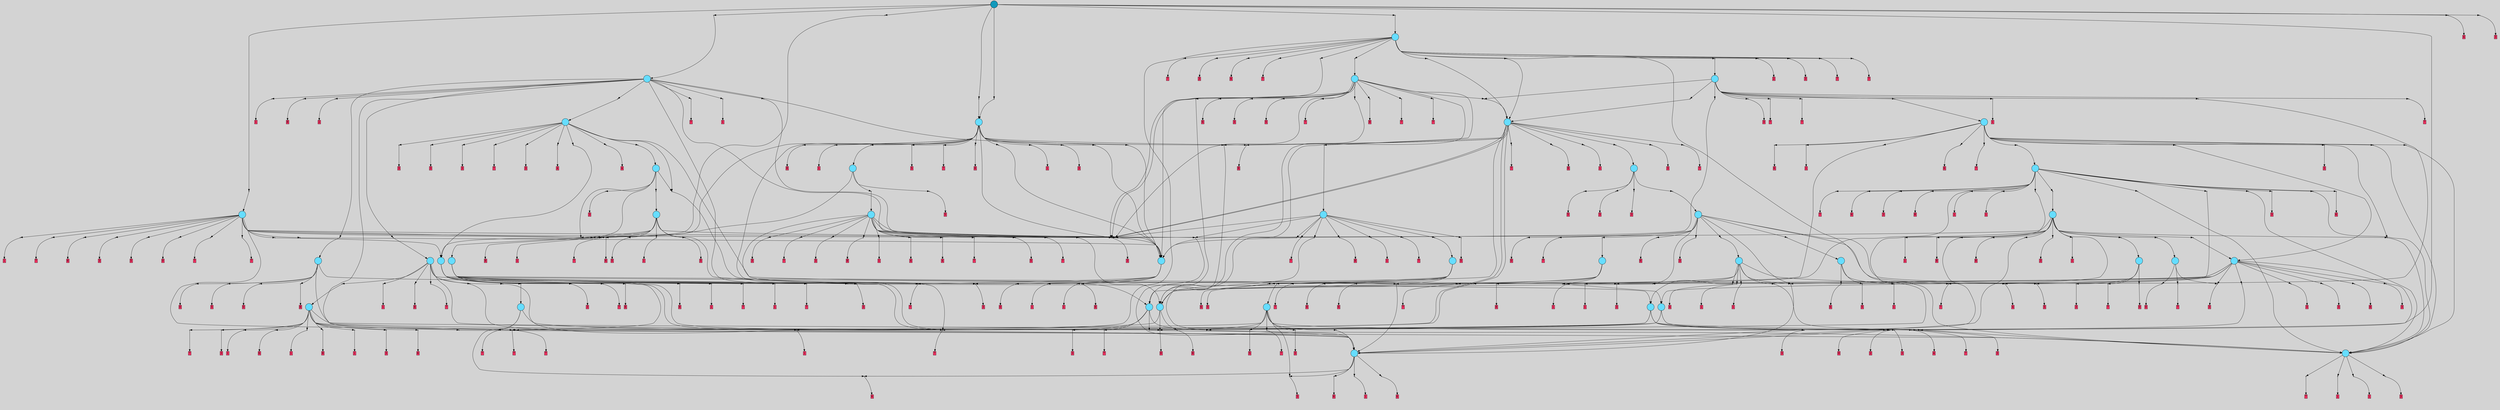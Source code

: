 // File exported with GEGELATI v1.3.1
// On the 2024-07-08 15:40:34
// With the MARL::MarlTPGGraphDotExporter
digraph{
	graph[pad = "0.212, 0.055" bgcolor = lightgray]
	node[shape=circle style = filled label = ""]
		T72 [fillcolor="#66ddff"]
		T94 [fillcolor="#66ddff"]
		T117 [fillcolor="#66ddff"]
		T422 [fillcolor="#66ddff"]
		T469 [fillcolor="#66ddff"]
		T483 [fillcolor="#66ddff"]
		T816 [fillcolor="#66ddff"]
		T939 [fillcolor="#66ddff"]
		T946 [fillcolor="#66ddff"]
		T961 [fillcolor="#66ddff"]
		T970 [fillcolor="#66ddff"]
		T1057 [fillcolor="#66ddff"]
		T1112 [fillcolor="#66ddff"]
		T1160 [fillcolor="#66ddff"]
		T1469 [fillcolor="#66ddff"]
		T1510 [fillcolor="#66ddff"]
		T1665 [fillcolor="#66ddff"]
		T1720 [fillcolor="#66ddff"]
		T1950 [fillcolor="#66ddff"]
		T2022 [fillcolor="#66ddff"]
		T2070 [fillcolor="#66ddff"]
		T2340 [fillcolor="#66ddff"]
		T2866 [fillcolor="#66ddff"]
		T2962 [fillcolor="#66ddff"]
		T3214 [fillcolor="#66ddff"]
		T3367 [fillcolor="#66ddff"]
		T3848 [fillcolor="#66ddff"]
		T3909 [fillcolor="#66ddff"]
		T4200 [fillcolor="#66ddff"]
		T4438 [fillcolor="#66ddff"]
		T4524 [fillcolor="#66ddff"]
		T4527 [fillcolor="#66ddff"]
		T4728 [fillcolor="#66ddff"]
		T3816 [fillcolor="#66ddff"]
		T4912 [fillcolor="#66ddff"]
		T5026 [fillcolor="#66ddff"]
		T6104 [fillcolor="#66ddff"]
		T6218 [fillcolor="#66ddff"]
		T6785 [fillcolor="#66ddff"]
		T10666 [fillcolor="#1199bb"]
		P177370 [fillcolor="#cccccc" shape=point] //
		I177370 [shape=box style=invis label="5|4&2|3#4|0&#92;n6|4&3|7#3|3&#92;n7|3&3|6#2|3&#92;n7|3&1|0#3|0&#92;n1|5&2|3#4|5&#92;n5|3&3|1#4|7&#92;n1|6&0|0#4|5&#92;n"]
		P177370 -> I177370[style=invis]
		A109575 [fillcolor="#ff3366" shape=box margin=0.03 width=0 height=0 label="1"]
		T72 -> P177370 -> A109575
		P177371 [fillcolor="#cccccc" shape=point] //
		I177371 [shape=box style=invis label="5|4&2|4#1|7&#92;n8|3&1|3#4|7&#92;n6|5&2|7#0|7&#92;n"]
		P177371 -> I177371[style=invis]
		A109576 [fillcolor="#ff3366" shape=box margin=0.03 width=0 height=0 label="7"]
		T72 -> P177371 -> A109576
		P177372 [fillcolor="#cccccc" shape=point] //
		I177372 [shape=box style=invis label="8|6&2|6#3|3&#92;n1|0&0|5#2|2&#92;n7|5&2|0#0|6&#92;n0|5&3|0#2|5&#92;n3|4&1|1#0|7&#92;n"]
		P177372 -> I177372[style=invis]
		A109577 [fillcolor="#ff3366" shape=box margin=0.03 width=0 height=0 label="6"]
		T72 -> P177372 -> A109577
		P177373 [fillcolor="#cccccc" shape=point] //
		I177373 [shape=box style=invis label="6|5&2|1#4|3&#92;n3|1&1|6#3|0&#92;n0|0&3|5#4|5&#92;n6|4&3|7#0|7&#92;n1|0&1|7#3|3&#92;n4|2&0|6#4|5&#92;n3|1&4|3#1|2&#92;n"]
		P177373 -> I177373[style=invis]
		A109578 [fillcolor="#ff3366" shape=box margin=0.03 width=0 height=0 label="8"]
		T94 -> P177373 -> A109578
		P177374 [fillcolor="#cccccc" shape=point] //
		I177374 [shape=box style=invis label="6|7&2|1#4|6&#92;n3|6&2|7#2|1&#92;n0|0&0|0#3|0&#92;n3|6&1|2#4|2&#92;n4|1&1|6#2|1&#92;n1|1&1|5#4|4&#92;n"]
		P177374 -> I177374[style=invis]
		A109579 [fillcolor="#ff3366" shape=box margin=0.03 width=0 height=0 label="0"]
		T94 -> P177374 -> A109579
		T94 -> P177370
		T117 -> P177370
		P177375 [fillcolor="#cccccc" shape=point] //
		I177375 [shape=box style=invis label="8|4&2|4#1|7&#92;n8|3&1|3#4|7&#92;n"]
		P177375 -> I177375[style=invis]
		A109580 [fillcolor="#ff3366" shape=box margin=0.03 width=0 height=0 label="2"]
		T117 -> P177375 -> A109580
		P177376 [fillcolor="#cccccc" shape=point] //
		I177376 [shape=box style=invis label="0|7&2|4#2|1&#92;n7|3&1|1#1|5&#92;n4|6&3|3#0|4&#92;n7|7&4|6#4|6&#92;n6|7&0|7#3|5&#92;n"]
		P177376 -> I177376[style=invis]
		A109581 [fillcolor="#ff3366" shape=box margin=0.03 width=0 height=0 label="3"]
		T117 -> P177376 -> A109581
		P177377 [fillcolor="#cccccc" shape=point] //
		I177377 [shape=box style=invis label="3|0&2|3#3|0&#92;n6|7&2|7#4|1&#92;n"]
		P177377 -> I177377[style=invis]
		A109582 [fillcolor="#ff3366" shape=box margin=0.03 width=0 height=0 label="3"]
		T117 -> P177377 -> A109582
		P177378 [fillcolor="#cccccc" shape=point] //
		I177378 [shape=box style=invis label="1|3&1|1#2|7&#92;n2|5&0|3#3|4&#92;n4|1&2|2#1|6&#92;n1|0&1|1#2|7&#92;n6|4&3|5#3|2&#92;n2|3&3|1#4|6&#92;n"]
		P177378 -> I177378[style=invis]
		A109583 [fillcolor="#ff3366" shape=box margin=0.03 width=0 height=0 label="7"]
		T117 -> P177378 -> A109583
		P177379 [fillcolor="#cccccc" shape=point] //
		I177379 [shape=box style=invis label="3|3&2|7#1|4&#92;n5|3&1|3#4|1&#92;n1|6&4|4#4|6&#92;n2|5&3|0#2|4&#92;n5|3&3|0#4|7&#92;n"]
		P177379 -> I177379[style=invis]
		A109584 [fillcolor="#ff3366" shape=box margin=0.03 width=0 height=0 label="4"]
		T117 -> P177379 -> A109584
		P177380 [fillcolor="#cccccc" shape=point] //
		I177380 [shape=box style=invis label="0|7&3|5#3|7&#92;n2|4&4|5#1|2&#92;n0|4&4|5#4|1&#92;n2|4&4|7#0|4&#92;n8|1&1|4#2|3&#92;n3|0&4|7#1|1&#92;n5|3&1|5#4|1&#92;n8|4&1|3#2|1&#92;n"]
		P177380 -> I177380[style=invis]
		A109585 [fillcolor="#ff3366" shape=box margin=0.03 width=0 height=0 label="5"]
		T422 -> P177380 -> A109585
		T422 -> P177372
		P177381 [fillcolor="#cccccc" shape=point] //
		I177381 [shape=box style=invis label="3|0&2|6#2|6&#92;n6|2&4|1#3|4&#92;n"]
		P177381 -> I177381[style=invis]
		A109586 [fillcolor="#ff3366" shape=box margin=0.03 width=0 height=0 label="1"]
		T422 -> P177381 -> A109586
		P177382 [fillcolor="#cccccc" shape=point] //
		I177382 [shape=box style=invis label="8|6&2|6#3|3&#92;n7|5&2|0#0|6&#92;n3|4&1|1#0|7&#92;n1|0&0|5#2|1&#92;n"]
		P177382 -> I177382[style=invis]
		A109587 [fillcolor="#ff3366" shape=box margin=0.03 width=0 height=0 label="6"]
		T422 -> P177382 -> A109587
		P177383 [fillcolor="#cccccc" shape=point] //
		I177383 [shape=box style=invis label="0|0&2|2#3|0&#92;n2|6&0|3#2|2&#92;n"]
		P177383 -> I177383[style=invis]
		A109588 [fillcolor="#ff3366" shape=box margin=0.03 width=0 height=0 label="6"]
		T422 -> P177383 -> A109588
		P177384 [fillcolor="#cccccc" shape=point] //
		I177384 [shape=box style=invis label="7|4&2|0#2|4&#92;n5|0&0|5#1|4&#92;n5|4&2|3#4|6&#92;n8|5&2|2#2|7&#92;n5|7&2|3#2|7&#92;n7|4&1|7#0|3&#92;n3|0&3|4#4|1&#92;n"]
		P177384 -> I177384[style=invis]
		A109589 [fillcolor="#ff3366" shape=box margin=0.03 width=0 height=0 label="1"]
		T469 -> P177384 -> A109589
		P177385 [fillcolor="#cccccc" shape=point] //
		I177385 [shape=box style=invis label="3|0&1|1#0|0&#92;n3|6&1|5#0|1&#92;n"]
		P177385 -> I177385[style=invis]
		A109590 [fillcolor="#ff3366" shape=box margin=0.03 width=0 height=0 label="6"]
		T469 -> P177385 -> A109590
		P177386 [fillcolor="#cccccc" shape=point] //
		I177386 [shape=box style=invis label="1|7&0|7#4|2&#92;n6|0&3|2#4|6&#92;n2|7&4|2#0|6&#92;n8|6&0|5#4|0&#92;n1|6&4|5#2|3&#92;n"]
		P177386 -> I177386[style=invis]
		A109591 [fillcolor="#ff3366" shape=box margin=0.03 width=0 height=0 label="5"]
		T469 -> P177386 -> A109591
		P177387 [fillcolor="#cccccc" shape=point] //
		I177387 [shape=box style=invis label="2|3&3|1#4|6&#92;n2|5&1|6#3|5&#92;n2|5&0|3#3|4&#92;n4|1&2|2#1|6&#92;n1|0&1|1#2|0&#92;n1|3&1|1#2|7&#92;n"]
		P177387 -> I177387[style=invis]
		A109592 [fillcolor="#ff3366" shape=box margin=0.03 width=0 height=0 label="7"]
		T483 -> P177387 -> A109592
		P177388 [fillcolor="#cccccc" shape=point] //
		I177388 [shape=box style=invis label="3|0&0|4#3|6&#92;n0|4&1|3#2|6&#92;n5|6&2|0#0|4&#92;n0|6&1|2#1|1&#92;n1|3&3|7#3|1&#92;n4|4&3|0#0|1&#92;n6|1&1|6#3|7&#92;n5|4&4|2#3|2&#92;n5|5&1|1#4|6&#92;n"]
		P177388 -> I177388[style=invis]
		A109593 [fillcolor="#ff3366" shape=box margin=0.03 width=0 height=0 label="8"]
		T483 -> P177388 -> A109593
		P177389 [fillcolor="#cccccc" shape=point] //
		I177389 [shape=box style=invis label="0|5&4|2#1|6&#92;n4|7&4|7#1|0&#92;n3|4&4|3#2|1&#92;n7|0&2|2#1|5&#92;n6|5&4|2#1|1&#92;n8|0&3|3#0|1&#92;n0|4&3|7#2|7&#92;n7|3&0|7#4|3&#92;n3|5&3|3#3|5&#92;n1|7&4|1#4|1&#92;n"]
		P177389 -> I177389[style=invis]
		A109594 [fillcolor="#ff3366" shape=box margin=0.03 width=0 height=0 label="0"]
		T483 -> P177389 -> A109594
		T483 -> P177374
		P177390 [fillcolor="#cccccc" shape=point] //
		I177390 [shape=box style=invis label="8|2&4|4#3|1&#92;n2|3&1|5#1|6&#92;n2|2&1|1#3|7&#92;n4|5&3|1#0|1&#92;n4|5&2|6#3|5&#92;n"]
		P177390 -> I177390[style=invis]
		A109595 [fillcolor="#ff3366" shape=box margin=0.03 width=0 height=0 label="5"]
		T483 -> P177390 -> A109595
		P177391 [fillcolor="#cccccc" shape=point] //
		I177391 [shape=box style=invis label="0|5&4|2#1|6&#92;n7|3&0|7#4|3&#92;n4|7&4|7#1|0&#92;n0|4&3|7#2|7&#92;n7|0&2|2#1|5&#92;n6|5&4|2#1|1&#92;n8|0&3|3#0|1&#92;n3|4&4|3#2|1&#92;n1|3&1|4#1|2&#92;n3|5&3|1#3|5&#92;n"]
		P177391 -> I177391[style=invis]
		A109596 [fillcolor="#ff3366" shape=box margin=0.03 width=0 height=0 label="0"]
		T483 -> P177391 -> A109596
		P177392 [fillcolor="#cccccc" shape=point] //
		I177392 [shape=box style=invis label="1|3&1|1#2|7&#92;n4|1&2|2#1|6&#92;n1|0&1|1#2|7&#92;n2|3&3|1#4|6&#92;n6|4&0|5#3|2&#92;n"]
		P177392 -> I177392[style=invis]
		A109597 [fillcolor="#ff3366" shape=box margin=0.03 width=0 height=0 label="7"]
		T816 -> P177392 -> A109597
		P177393 [fillcolor="#cccccc" shape=point] //
		I177393 [shape=box style=invis label="0|0&0|0#3|0&#92;n4|1&1|6#2|1&#92;n6|6&3|2#4|2&#92;n3|6&2|7#2|1&#92;n6|0&2|4#1|6&#92;n7|0&4|3#0|5&#92;n"]
		P177393 -> I177393[style=invis]
		A109598 [fillcolor="#ff3366" shape=box margin=0.03 width=0 height=0 label="0"]
		T816 -> P177393 -> A109598
		P177394 [fillcolor="#cccccc" shape=point] //
		I177394 [shape=box style=invis label="5|3&2|7#4|0&#92;n2|7&3|3#0|2&#92;n3|0&2|3#4|0&#92;n6|1&0|4#2|6&#92;n6|4&3|1#3|1&#92;n"]
		P177394 -> I177394[style=invis]
		A109599 [fillcolor="#ff3366" shape=box margin=0.03 width=0 height=0 label="3"]
		T816 -> P177394 -> A109599
		P177395 [fillcolor="#cccccc" shape=point] //
		I177395 [shape=box style=invis label="5|4&2|3#4|0&#92;n6|3&3|1#4|7&#92;n3|7&0|7#4|0&#92;n7|3&3|5#2|3&#92;n8|6&1|2#0|3&#92;n8|6&2|7#0|4&#92;n1|4&2|0#4|2&#92;n5|3&0|7#0|7&#92;n0|7&4|1#3|1&#92;n5|0&0|4#0|2&#92;n"]
		P177395 -> I177395[style=invis]
		A109600 [fillcolor="#ff3366" shape=box margin=0.03 width=0 height=0 label="3"]
		T939 -> P177395 -> A109600
		P177396 [fillcolor="#cccccc" shape=point] //
		I177396 [shape=box style=invis label="2|2&3|7#4|3&#92;n4|2&1|6#4|0&#92;n4|7&0|6#3|3&#92;n0|7&1|6#1|1&#92;n5|0&3|2#4|6&#92;n"]
		P177396 -> I177396[style=invis]
		A109601 [fillcolor="#ff3366" shape=box margin=0.03 width=0 height=0 label="3"]
		T939 -> P177396 -> A109601
		P177397 [fillcolor="#cccccc" shape=point] //
		I177397 [shape=box style=invis label="5|0&2|7#1|5&#92;n"]
		P177397 -> I177397[style=invis]
		A109602 [fillcolor="#ff3366" shape=box margin=0.03 width=0 height=0 label="8"]
		T939 -> P177397 -> A109602
		P177398 [fillcolor="#cccccc" shape=point] //
		I177398 [shape=box style=invis label="7|2&2|0#3|2&#92;n2|2&3|4#0|5&#92;n7|1&3|7#0|3&#92;n3|2&0|3#1|3&#92;n7|2&2|2#0|4&#92;n5|7&0|5#2|4&#92;n2|0&4|7#2|4&#92;n6|5&4|6#1|1&#92;n2|3&0|1#0|6&#92;n0|7&2|3#3|7&#92;n"]
		P177398 -> I177398[style=invis]
		A109603 [fillcolor="#ff3366" shape=box margin=0.03 width=0 height=0 label="7"]
		T939 -> P177398 -> A109603
		P177399 [fillcolor="#cccccc" shape=point] //
		I177399 [shape=box style=invis label="4|0&1|7#3|4&#92;n5|4&2|3#4|0&#92;n7|3&3|6#2|4&#92;n6|4&3|7#3|3&#92;n1|5&2|3#4|5&#92;n5|3&3|1#4|7&#92;n1|6&0|0#4|5&#92;n"]
		P177399 -> I177399[style=invis]
		A109604 [fillcolor="#ff3366" shape=box margin=0.03 width=0 height=0 label="1"]
		T939 -> P177399 -> A109604
		P177400 [fillcolor="#cccccc" shape=point] //
		I177400 [shape=box style=invis label="4|3&3|1#4|6&#92;n2|5&0|3#3|4&#92;n8|6&2|6#4|2&#92;n1|5&1|1#2|7&#92;n1|1&1|1#0|2&#92;n0|6&0|0#2|3&#92;n7|0&1|1#2|0&#92;n7|6&3|4#1|6&#92;n0|2&0|5#4|3&#92;n"]
		P177400 -> I177400[style=invis]
		A109605 [fillcolor="#ff3366" shape=box margin=0.03 width=0 height=0 label="7"]
		T939 -> P177400 -> A109605
		P177401 [fillcolor="#cccccc" shape=point] //
		I177401 [shape=box style=invis label="1|6&3|5#4|4&#92;n5|0&0|6#4|2&#92;n"]
		P177401 -> I177401[style=invis]
		T939 -> P177401 -> T117
		T939 -> P177378
		T939 -> P177370
		P177402 [fillcolor="#cccccc" shape=point] //
		I177402 [shape=box style=invis label="4|5&1|7#1|0&#92;n3|0&2|5#2|6&#92;n"]
		P177402 -> I177402[style=invis]
		A109606 [fillcolor="#ff3366" shape=box margin=0.03 width=0 height=0 label="1"]
		T939 -> P177402 -> A109606
		P177403 [fillcolor="#cccccc" shape=point] //
		I177403 [shape=box style=invis label="7|2&2|0#3|1&#92;n5|4&2|3#0|6&#92;n2|3&0|1#0|6&#92;n0|0&0|5#3|6&#92;n2|7&3|4#0|5&#92;n4|2&3|2#0|2&#92;n5|7&2|3#3|7&#92;n7|2&2|2#0|4&#92;n2|3&4|3#0|7&#92;n7|1&3|7#0|3&#92;n"]
		P177403 -> I177403[style=invis]
		A109607 [fillcolor="#ff3366" shape=box margin=0.03 width=0 height=0 label="7"]
		T939 -> P177403 -> A109607
		P177404 [fillcolor="#cccccc" shape=point] //
		I177404 [shape=box style=invis label="5|0&0|7#2|4&#92;n1|5&1|0#4|6&#92;n6|1&2|7#2|2&#92;n3|6&1|2#2|2&#92;n1|2&1|7#3|1&#92;n1|7&4|0#0|5&#92;n6|7&2|1#0|2&#92;n3|6&3|7#2|1&#92;n"]
		P177404 -> I177404[style=invis]
		A109608 [fillcolor="#ff3366" shape=box margin=0.03 width=0 height=0 label="0"]
		T946 -> P177404 -> A109608
		P177405 [fillcolor="#cccccc" shape=point] //
		I177405 [shape=box style=invis label="0|0&1|3#0|1&#92;n5|2&1|7#1|5&#92;n7|3&1|0#3|0&#92;n6|7&3|7#3|3&#92;n"]
		P177405 -> I177405[style=invis]
		A109609 [fillcolor="#ff3366" shape=box margin=0.03 width=0 height=0 label="1"]
		T946 -> P177405 -> A109609
		P177406 [fillcolor="#cccccc" shape=point] //
		I177406 [shape=box style=invis label="1|3&4|4#4|1&#92;n6|1&4|1#4|2&#92;n1|5&2|3#2|7&#92;n3|1&0|7#2|5&#92;n8|5&4|4#4|3&#92;n6|6&0|5#0|4&#92;n4|5&4|2#4|4&#92;n5|0&4|4#0|6&#92;n"]
		P177406 -> I177406[style=invis]
		A109610 [fillcolor="#ff3366" shape=box margin=0.03 width=0 height=0 label="1"]
		T946 -> P177406 -> A109610
		P177407 [fillcolor="#cccccc" shape=point] //
		I177407 [shape=box style=invis label="8|6&1|0#0|1&#92;n5|0&3|7#1|5&#92;n"]
		P177407 -> I177407[style=invis]
		A109611 [fillcolor="#ff3366" shape=box margin=0.03 width=0 height=0 label="8"]
		T946 -> P177407 -> A109611
		T946 -> P177387
		P177408 [fillcolor="#cccccc" shape=point] //
		I177408 [shape=box style=invis label="5|0&2|7#4|1&#92;n5|7&2|3#3|7&#92;n4|2&3|2#0|2&#92;n4|5&3|5#0|5&#92;n7|0&2|1#3|0&#92;n5|7&0|5#1|4&#92;n3|4&0|3#1|3&#92;n7|3&2|4#0|4&#92;n7|2&2|0#3|6&#92;n2|3&0|1#0|6&#92;n"]
		P177408 -> I177408[style=invis]
		A109612 [fillcolor="#ff3366" shape=box margin=0.03 width=0 height=0 label="7"]
		T961 -> P177408 -> A109612
		P177409 [fillcolor="#cccccc" shape=point] //
		I177409 [shape=box style=invis label="0|2&3|4#2|1&#92;n7|3&1|7#1|5&#92;n6|4&3|5#2|3&#92;n4|6&3|4#0|4&#92;n7|0&2|5#0|5&#92;n"]
		P177409 -> I177409[style=invis]
		A109613 [fillcolor="#ff3366" shape=box margin=0.03 width=0 height=0 label="3"]
		T961 -> P177409 -> A109613
		T961 -> P177398
		T961 -> P177370
		P177410 [fillcolor="#cccccc" shape=point] //
		I177410 [shape=box style=invis label="6|7&0|7#3|5&#92;n2|3&1|1#3|5&#92;n7|0&2|6#4|4&#92;n0|7&2|4#2|1&#92;n"]
		P177410 -> I177410[style=invis]
		A109614 [fillcolor="#ff3366" shape=box margin=0.03 width=0 height=0 label="1"]
		T970 -> P177410 -> A109614
		P177411 [fillcolor="#cccccc" shape=point] //
		I177411 [shape=box style=invis label="1|0&1|7#1|1&#92;n1|0&2|2#0|6&#92;n"]
		P177411 -> I177411[style=invis]
		A109615 [fillcolor="#ff3366" shape=box margin=0.03 width=0 height=0 label="3"]
		T970 -> P177411 -> A109615
		P177412 [fillcolor="#cccccc" shape=point] //
		I177412 [shape=box style=invis label="2|3&3|1#4|6&#92;n1|0&1|1#2|4&#92;n2|5&0|3#3|4&#92;n4|1&2|2#1|6&#92;n2|5&1|6#3|5&#92;n1|3&1|1#2|7&#92;n"]
		P177412 -> I177412[style=invis]
		A109616 [fillcolor="#ff3366" shape=box margin=0.03 width=0 height=0 label="7"]
		T970 -> P177412 -> A109616
		P177413 [fillcolor="#cccccc" shape=point] //
		I177413 [shape=box style=invis label="5|1&2|3#4|0&#92;n6|4&3|7#3|3&#92;n7|3&3|6#2|3&#92;n7|3&1|0#3|0&#92;n1|5&2|3#4|5&#92;n5|3&3|1#4|7&#92;n5|0&3|2#3|0&#92;n1|6&0|0#4|5&#92;n"]
		P177413 -> I177413[style=invis]
		A109617 [fillcolor="#ff3366" shape=box margin=0.03 width=0 height=0 label="1"]
		T970 -> P177413 -> A109617
		P177414 [fillcolor="#cccccc" shape=point] //
		I177414 [shape=box style=invis label="1|0&1|1#2|0&#92;n2|5&0|3#3|4&#92;n2|5&1|6#0|5&#92;n4|0&2|0#1|7&#92;n4|1&2|2#1|6&#92;n1|3&1|1#2|7&#92;n"]
		P177414 -> I177414[style=invis]
		T1057 -> P177414 -> T72
		P177415 [fillcolor="#cccccc" shape=point] //
		I177415 [shape=box style=invis label="1|5&0|4#1|7&#92;n8|0&3|5#2|2&#92;n5|1&1|2#0|5&#92;n0|1&1|2#4|3&#92;n2|3&1|3#2|1&#92;n"]
		P177415 -> I177415[style=invis]
		T1057 -> P177415 -> T422
		P177416 [fillcolor="#cccccc" shape=point] //
		I177416 [shape=box style=invis label="3|0&0|4#3|6&#92;n5|6&2|0#1|4&#92;n5|4&4|2#3|2&#92;n1|0&0|1#2|4&#92;n0|4&1|3#4|6&#92;n1|3&3|7#3|1&#92;n0|6&1|2#1|1&#92;n5|5&1|1#4|6&#92;n"]
		P177416 -> I177416[style=invis]
		A109618 [fillcolor="#ff3366" shape=box margin=0.03 width=0 height=0 label="8"]
		T1057 -> P177416 -> A109618
		P177417 [fillcolor="#cccccc" shape=point] //
		I177417 [shape=box style=invis label="5|6&2|2#3|4&#92;n6|0&3|6#0|3&#92;n5|4&3|0#3|0&#92;n7|0&2|3#4|2&#92;n"]
		P177417 -> I177417[style=invis]
		A109619 [fillcolor="#ff3366" shape=box margin=0.03 width=0 height=0 label="3"]
		T1057 -> P177417 -> A109619
		P177418 [fillcolor="#cccccc" shape=point] //
		I177418 [shape=box style=invis label="5|5&1|0#3|1&#92;n1|0&1|1#2|4&#92;n2|3&3|1#2|6&#92;n4|1&2|2#1|6&#92;n2|5&0|3#3|4&#92;n1|0&1|1#2|7&#92;n"]
		P177418 -> I177418[style=invis]
		A109620 [fillcolor="#ff3366" shape=box margin=0.03 width=0 height=0 label="7"]
		T1057 -> P177418 -> A109620
		P177419 [fillcolor="#cccccc" shape=point] //
		I177419 [shape=box style=invis label="5|4&3|5#0|3&#92;n6|3&1|1#0|0&#92;n6|6&1|0#1|2&#92;n4|7&1|5#3|3&#92;n1|3&3|0#1|4&#92;n7|0&2|2#2|2&#92;n"]
		P177419 -> I177419[style=invis]
		A109621 [fillcolor="#ff3366" shape=box margin=0.03 width=0 height=0 label="3"]
		T1112 -> P177419 -> A109621
		P177420 [fillcolor="#cccccc" shape=point] //
		I177420 [shape=box style=invis label="5|7&0|5#2|4&#92;n7|1&3|7#0|3&#92;n3|2&0|3#1|3&#92;n7|2&2|2#0|4&#92;n2|0&3|4#0|5&#92;n2|0&4|7#2|4&#92;n6|5&4|6#1|1&#92;n2|3&0|1#0|6&#92;n0|7&2|3#3|7&#92;n"]
		P177420 -> I177420[style=invis]
		A109622 [fillcolor="#ff3366" shape=box margin=0.03 width=0 height=0 label="7"]
		T1112 -> P177420 -> A109622
		P177421 [fillcolor="#cccccc" shape=point] //
		I177421 [shape=box style=invis label="0|5&4|2#1|6&#92;n7|0&2|2#1|5&#92;n0|4&3|7#2|7&#92;n1|3&2|4#1|2&#92;n6|5&4|4#1|1&#92;n1|2&4|1#3|5&#92;n3|5&3|1#3|5&#92;n3|4&4|3#2|1&#92;n7|3&0|7#4|3&#92;n8|0&3|3#2|1&#92;n"]
		P177421 -> I177421[style=invis]
		A109623 [fillcolor="#ff3366" shape=box margin=0.03 width=0 height=0 label="0"]
		T1112 -> P177421 -> A109623
		P177422 [fillcolor="#cccccc" shape=point] //
		I177422 [shape=box style=invis label="5|6&2|2#3|4&#92;n7|0&0|3#4|2&#92;n5|4&3|0#3|0&#92;n"]
		P177422 -> I177422[style=invis]
		A109624 [fillcolor="#ff3366" shape=box margin=0.03 width=0 height=0 label="3"]
		T1160 -> P177422 -> A109624
		P177423 [fillcolor="#cccccc" shape=point] //
		I177423 [shape=box style=invis label="6|4&3|5#3|2&#92;n4|7&3|5#2|4&#92;n2|3&3|1#4|6&#92;n2|5&0|3#3|4&#92;n1|0&0|1#2|7&#92;n6|7&4|4#2|2&#92;n1|3&1|1#4|7&#92;n"]
		P177423 -> I177423[style=invis]
		A109625 [fillcolor="#ff3366" shape=box margin=0.03 width=0 height=0 label="7"]
		T1160 -> P177423 -> A109625
		T1160 -> P177376
		T1160 -> P177374
		P177424 [fillcolor="#cccccc" shape=point] //
		I177424 [shape=box style=invis label="6|4&1|4#1|4&#92;n7|0&0|5#3|1&#92;n0|2&0|4#4|4&#92;n5|6&3|4#2|6&#92;n8|1&4|0#0|5&#92;n8|1&2|3#1|2&#92;n0|5&1|4#2|0&#92;n"]
		P177424 -> I177424[style=invis]
		A109626 [fillcolor="#ff3366" shape=box margin=0.03 width=0 height=0 label="5"]
		T1160 -> P177424 -> A109626
		P177425 [fillcolor="#cccccc" shape=point] //
		I177425 [shape=box style=invis label="2|0&2|2#0|3&#92;n5|1&1|7#0|5&#92;n8|0&3|5#4|2&#92;n2|4&1|4#2|4&#92;n1|5&3|4#1|7&#92;n2|3&1|3#2|1&#92;n"]
		P177425 -> I177425[style=invis]
		T1160 -> P177425 -> T422
		P177426 [fillcolor="#cccccc" shape=point] //
		I177426 [shape=box style=invis label="4|5&3|4#0|5&#92;n7|7&2|4#3|2&#92;n4|2&3|2#0|2&#92;n5|7&2|3#3|0&#92;n7|1&3|7#0|3&#92;n7|0&2|1#3|0&#92;n3|4&0|3#1|3&#92;n7|2&2|4#0|4&#92;n7|2&2|0#3|6&#92;n2|3&0|1#0|6&#92;n"]
		P177426 -> I177426[style=invis]
		A109627 [fillcolor="#ff3366" shape=box margin=0.03 width=0 height=0 label="7"]
		T1160 -> P177426 -> A109627
		T1160 -> P177380
		P177427 [fillcolor="#cccccc" shape=point] //
		I177427 [shape=box style=invis label="5|5&2|3#2|0&#92;n2|5&1|6#0|4&#92;n5|3&3|0#2|3&#92;n3|4&2|5#0|1&#92;n3|0&1|4#0|5&#92;n7|1&1|6#4|5&#92;n6|4&0|6#1|2&#92;n8|6&4|2#0|1&#92;n8|4&0|1#0|3&#92;n"]
		P177427 -> I177427[style=invis]
		T1469 -> P177427 -> T961
		P177428 [fillcolor="#cccccc" shape=point] //
		I177428 [shape=box style=invis label="2|0&2|0#4|6&#92;n8|5&4|2#0|4&#92;n6|5&0|2#3|5&#92;n8|3&1|5#2|1&#92;n8|5&0|6#4|4&#92;n8|7&4|7#4|5&#92;n4|6&3|1#1|2&#92;n"]
		P177428 -> I177428[style=invis]
		T1469 -> P177428 -> T94
		T1469 -> P177415
		P177429 [fillcolor="#cccccc" shape=point] //
		I177429 [shape=box style=invis label="2|0&3|7#4|0&#92;n5|4&4|2#3|2&#92;n3|3&0|4#3|6&#92;n4|5&3|0#0|1&#92;n1|7&4|6#4|2&#92;n6|1&1|4#3|1&#92;n1|2&4|6#0|5&#92;n"]
		P177429 -> I177429[style=invis]
		A109628 [fillcolor="#ff3366" shape=box margin=0.03 width=0 height=0 label="8"]
		T1469 -> P177429 -> A109628
		P177430 [fillcolor="#cccccc" shape=point] //
		I177430 [shape=box style=invis label="5|1&1|2#0|5&#92;n5|1&1|2#4|3&#92;n3|7&2|4#4|6&#92;n4|0&3|5#2|2&#92;n2|3&1|3#2|1&#92;n"]
		P177430 -> I177430[style=invis]
		T1510 -> P177430 -> T422
		P177431 [fillcolor="#cccccc" shape=point] //
		I177431 [shape=box style=invis label="4|5&2|7#1|1&#92;n7|0&2|2#4|4&#92;n5|5&3|2#1|0&#92;n"]
		P177431 -> I177431[style=invis]
		A109629 [fillcolor="#ff3366" shape=box margin=0.03 width=0 height=0 label="3"]
		T1510 -> P177431 -> A109629
		P177432 [fillcolor="#cccccc" shape=point] //
		I177432 [shape=box style=invis label="2|2&3|4#0|5&#92;n7|2&2|0#3|2&#92;n5|7&0|5#2|4&#92;n3|2&0|3#1|3&#92;n4|6&4|6#1|6&#92;n7|2&2|2#0|4&#92;n7|1&3|7#0|3&#92;n2|0&4|7#2|4&#92;n6|5&4|6#1|1&#92;n0|1&2|3#3|6&#92;n"]
		P177432 -> I177432[style=invis]
		A109630 [fillcolor="#ff3366" shape=box margin=0.03 width=0 height=0 label="7"]
		T1510 -> P177432 -> A109630
		P177433 [fillcolor="#cccccc" shape=point] //
		I177433 [shape=box style=invis label="4|4&3|3#0|4&#92;n7|3&1|1#1|5&#92;n5|7&4|7#2|4&#92;n4|3&1|5#4|0&#92;n0|7&2|4#2|1&#92;n1|4&1|3#3|5&#92;n7|5&4|6#4|6&#92;n3|0&4|2#0|1&#92;n"]
		P177433 -> I177433[style=invis]
		T1510 -> P177433 -> T970
		P177434 [fillcolor="#cccccc" shape=point] //
		I177434 [shape=box style=invis label="3|0&2|3#3|3&#92;n3|2&2|3#4|6&#92;n2|1&2|5#1|4&#92;n"]
		P177434 -> I177434[style=invis]
		A109631 [fillcolor="#ff3366" shape=box margin=0.03 width=0 height=0 label="4"]
		T1665 -> P177434 -> A109631
		P177435 [fillcolor="#cccccc" shape=point] //
		I177435 [shape=box style=invis label="0|4&4|5#2|7&#92;n2|7&1|0#3|4&#92;n5|0&0|2#4|5&#92;n"]
		P177435 -> I177435[style=invis]
		A109632 [fillcolor="#ff3366" shape=box margin=0.03 width=0 height=0 label="3"]
		T1665 -> P177435 -> A109632
		P177436 [fillcolor="#cccccc" shape=point] //
		I177436 [shape=box style=invis label="1|5&0|4#1|7&#92;n5|0&3|4#4|2&#92;n5|2&0|7#2|6&#92;n2|0&3|3#2|2&#92;n3|3&0|2#3|2&#92;n5|1&1|2#0|5&#92;n6|1&1|2#4|3&#92;n2|3&1|3#2|1&#92;n"]
		P177436 -> I177436[style=invis]
		T1665 -> P177436 -> T422
		P177437 [fillcolor="#cccccc" shape=point] //
		I177437 [shape=box style=invis label="7|7&4|6#4|6&#92;n7|3&1|1#1|5&#92;n4|6&3|3#0|4&#92;n0|7&2|4#2|1&#92;n6|7&0|7#2|5&#92;n"]
		P177437 -> I177437[style=invis]
		A109633 [fillcolor="#ff3366" shape=box margin=0.03 width=0 height=0 label="3"]
		T1665 -> P177437 -> A109633
		P177438 [fillcolor="#cccccc" shape=point] //
		I177438 [shape=box style=invis label="1|5&0|4#1|7&#92;n0|1&1|2#4|3&#92;n5|1&1|2#0|5&#92;n8|0&3|5#2|2&#92;n2|3&1|3#2|4&#92;n"]
		P177438 -> I177438[style=invis]
		T1665 -> P177438 -> T422
		P177439 [fillcolor="#cccccc" shape=point] //
		I177439 [shape=box style=invis label="0|3&4|6#4|3&#92;n3|0&1|5#1|5&#92;n6|0&4|5#1|7&#92;n"]
		P177439 -> I177439[style=invis]
		A109634 [fillcolor="#ff3366" shape=box margin=0.03 width=0 height=0 label="3"]
		T1665 -> P177439 -> A109634
		P177440 [fillcolor="#cccccc" shape=point] //
		I177440 [shape=box style=invis label="2|3&1|4#4|1&#92;n8|0&3|5#2|2&#92;n5|2&3|3#4|0&#92;n5|1&1|2#0|5&#92;n1|5&0|4#1|7&#92;n0|1&1|2#4|3&#92;n"]
		P177440 -> I177440[style=invis]
		T1665 -> P177440 -> T1510
		T1665 -> P177394
		P177441 [fillcolor="#cccccc" shape=point] //
		I177441 [shape=box style=invis label="2|5&1|6#4|5&#92;n1|0&2|1#2|0&#92;n5|4&4|4#3|7&#92;n1|3&1|1#2|7&#92;n4|1&2|2#1|6&#92;n"]
		P177441 -> I177441[style=invis]
		A109635 [fillcolor="#ff3366" shape=box margin=0.03 width=0 height=0 label="7"]
		T1665 -> P177441 -> A109635
		P177442 [fillcolor="#cccccc" shape=point] //
		I177442 [shape=box style=invis label="7|2&0|5#4|5&#92;n3|1&3|2#3|1&#92;n2|7&4|2#2|4&#92;n0|0&2|7#2|2&#92;n0|3&1|2#2|4&#92;n8|4&0|4#2|7&#92;n8|7&0|0#0|2&#92;n2|2&1|1#3|7&#92;n8|2&4|5#3|1&#92;n"]
		P177442 -> I177442[style=invis]
		A109636 [fillcolor="#ff3366" shape=box margin=0.03 width=0 height=0 label="5"]
		T1665 -> P177442 -> A109636
		P177443 [fillcolor="#cccccc" shape=point] //
		I177443 [shape=box style=invis label="1|2&4|6#2|3&#92;n8|2&4|2#0|2&#92;n3|3&0|4#3|6&#92;n1|7&4|6#4|2&#92;n4|4&3|0#0|1&#92;n5|0&3|4#4|1&#92;n2|0&2|7#4|0&#92;n5|4&4|2#3|2&#92;n8|1&1|4#3|1&#92;n"]
		P177443 -> I177443[style=invis]
		A109637 [fillcolor="#ff3366" shape=box margin=0.03 width=0 height=0 label="8"]
		T1665 -> P177443 -> A109637
		T1665 -> P177409
		P177444 [fillcolor="#cccccc" shape=point] //
		I177444 [shape=box style=invis label="2|5&0|3#3|1&#92;n1|3&4|6#0|7&#92;n4|3&2|1#1|6&#92;n1|0&1|1#2|0&#92;n0|3&1|5#2|3&#92;n2|5&1|6#3|5&#92;n5|0&3|1#0|0&#92;n1|3&2|0#1|7&#92;n7|2&1|6#2|1&#92;n"]
		P177444 -> I177444[style=invis]
		A109638 [fillcolor="#ff3366" shape=box margin=0.03 width=0 height=0 label="7"]
		T1720 -> P177444 -> A109638
		T1720 -> P177415
		P177445 [fillcolor="#cccccc" shape=point] //
		I177445 [shape=box style=invis label="1|2&4|6#2|3&#92;n3|3&0|4#3|6&#92;n1|7&4|6#4|2&#92;n4|4&3|0#0|1&#92;n5|7&2|0#0|4&#92;n5|0&3|4#4|2&#92;n0|4&1|3#2|6&#92;n5|4&4|2#3|2&#92;n6|1&1|4#3|1&#92;n2|0&2|7#4|0&#92;n"]
		P177445 -> I177445[style=invis]
		A109639 [fillcolor="#ff3366" shape=box margin=0.03 width=0 height=0 label="8"]
		T1720 -> P177445 -> A109639
		P177446 [fillcolor="#cccccc" shape=point] //
		I177446 [shape=box style=invis label="6|1&3|4#1|6&#92;n7|6&4|7#2|1&#92;n2|5&2|5#1|5&#92;n5|3&4|2#0|7&#92;n4|3&1|3#0|6&#92;n2|4&2|3#0|7&#92;n4|0&3|7#2|7&#92;n"]
		P177446 -> I177446[style=invis]
		A109640 [fillcolor="#ff3366" shape=box margin=0.03 width=0 height=0 label="6"]
		T1720 -> P177446 -> A109640
		P177447 [fillcolor="#cccccc" shape=point] //
		I177447 [shape=box style=invis label="8|6&2|6#3|3&#92;n1|3&4|7#2|4&#92;n1|0&0|5#2|0&#92;n0|5&3|0#2|5&#92;n3|4&1|1#0|7&#92;n"]
		P177447 -> I177447[style=invis]
		A109641 [fillcolor="#ff3366" shape=box margin=0.03 width=0 height=0 label="6"]
		T1720 -> P177447 -> A109641
		P177448 [fillcolor="#cccccc" shape=point] //
		I177448 [shape=box style=invis label="5|0&3|7#2|4&#92;n2|4&4|3#4|2&#92;n3|6&1|2#2|2&#92;n1|7&4|0#0|5&#92;n1|5&2|5#4|6&#92;n6|1&2|7#2|2&#92;n1|2&1|7#3|1&#92;n0|5&0|0#3|6&#92;n6|7&2|1#0|2&#92;n"]
		P177448 -> I177448[style=invis]
		T1720 -> P177448 -> T1160
		P177449 [fillcolor="#cccccc" shape=point] //
		I177449 [shape=box style=invis label="1|7&0|7#4|2&#92;n6|0&3|2#4|6&#92;n7|6&0|5#4|0&#92;n2|7&4|2#0|6&#92;n"]
		P177449 -> I177449[style=invis]
		A109642 [fillcolor="#ff3366" shape=box margin=0.03 width=0 height=0 label="5"]
		T1720 -> P177449 -> A109642
		T1950 -> P177395
		P177450 [fillcolor="#cccccc" shape=point] //
		I177450 [shape=box style=invis label="7|3&3|6#2|4&#92;n4|0&1|7#3|4&#92;n6|4&3|7#3|3&#92;n1|5&2|3#4|5&#92;n5|3&3|1#4|7&#92;n1|6&0|0#4|6&#92;n"]
		P177450 -> I177450[style=invis]
		A109643 [fillcolor="#ff3366" shape=box margin=0.03 width=0 height=0 label="4"]
		T1950 -> P177450 -> A109643
		P177451 [fillcolor="#cccccc" shape=point] //
		I177451 [shape=box style=invis label="8|5&3|3#4|5&#92;n8|7&3|6#2|3&#92;n4|7&3|1#1|3&#92;n2|5&1|5#1|5&#92;n6|3&1|4#2|3&#92;n3|0&2|0#1|0&#92;n6|3&0|7#2|5&#92;n2|5&4|2#0|4&#92;n8|1&3|5#4|4&#92;n7|1&3|6#4|1&#92;n"]
		P177451 -> I177451[style=invis]
		A109644 [fillcolor="#ff3366" shape=box margin=0.03 width=0 height=0 label="1"]
		T1950 -> P177451 -> A109644
		P177452 [fillcolor="#cccccc" shape=point] //
		I177452 [shape=box style=invis label="4|2&3|2#0|2&#92;n5|4&2|3#0|6&#92;n2|4&0|1#0|6&#92;n0|0&0|5#3|6&#92;n2|7&3|4#0|5&#92;n7|2&2|0#3|1&#92;n5|7&2|3#3|7&#92;n7|2&2|2#0|4&#92;n4|0&4|4#0|7&#92;n2|3&4|3#0|7&#92;n"]
		P177452 -> I177452[style=invis]
		A109645 [fillcolor="#ff3366" shape=box margin=0.03 width=0 height=0 label="7"]
		T1950 -> P177452 -> A109645
		P177453 [fillcolor="#cccccc" shape=point] //
		I177453 [shape=box style=invis label="3|0&4|2#0|1&#92;n5|7&4|7#2|4&#92;n7|3&1|1#3|5&#92;n6|7&0|5#3|0&#92;n4|6&1|5#4|0&#92;n0|7&2|4#2|1&#92;n7|5&4|6#4|6&#92;n4|4&3|3#0|4&#92;n"]
		P177453 -> I177453[style=invis]
		T1950 -> P177453 -> T970
		P177454 [fillcolor="#cccccc" shape=point] //
		I177454 [shape=box style=invis label="5|6&2|0#0|4&#92;n5|5&1|0#4|6&#92;n7|0&0|4#3|6&#92;n0|4&1|3#2|6&#92;n4|4&3|0#1|1&#92;n5|4&4|2#3|2&#92;n"]
		P177454 -> I177454[style=invis]
		A109646 [fillcolor="#ff3366" shape=box margin=0.03 width=0 height=0 label="1"]
		T1950 -> P177454 -> A109646
		P177455 [fillcolor="#cccccc" shape=point] //
		I177455 [shape=box style=invis label="0|6&2|2#3|5&#92;n0|4&2|0#3|1&#92;n4|0&2|0#0|3&#92;n"]
		P177455 -> I177455[style=invis]
		A109647 [fillcolor="#ff3366" shape=box margin=0.03 width=0 height=0 label="1"]
		T1950 -> P177455 -> A109647
		T1950 -> P177436
		P177456 [fillcolor="#cccccc" shape=point] //
		I177456 [shape=box style=invis label="3|1&1|3#1|0&#92;n5|4&2|3#4|0&#92;n6|4&3|7#3|3&#92;n7|3&3|6#2|3&#92;n1|6&0|0#4|5&#92;n1|5&2|3#4|5&#92;n5|3&3|1#4|7&#92;n7|3&1|0#3|0&#92;n"]
		P177456 -> I177456[style=invis]
		A109648 [fillcolor="#ff3366" shape=box margin=0.03 width=0 height=0 label="1"]
		T1950 -> P177456 -> A109648
		P177457 [fillcolor="#cccccc" shape=point] //
		I177457 [shape=box style=invis label="4|0&1|7#3|4&#92;n5|3&3|1#4|7&#92;n7|3&3|6#2|4&#92;n6|4&3|7#3|3&#92;n1|5&2|3#4|5&#92;n5|4&2|3#4|0&#92;n8|6&0|0#4|5&#92;n"]
		P177457 -> I177457[style=invis]
		A109649 [fillcolor="#ff3366" shape=box margin=0.03 width=0 height=0 label="1"]
		T2022 -> P177457 -> A109649
		P177458 [fillcolor="#cccccc" shape=point] //
		I177458 [shape=box style=invis label="6|2&4|7#4|1&#92;n7|3&4|3#1|2&#92;n1|2&0|6#1|3&#92;n3|5&4|0#0|5&#92;n7|6&0|2#2|7&#92;n5|3&4|3#0|4&#92;n7|7&3|6#3|5&#92;n8|6&0|1#2|7&#92;n6|1&4|6#2|2&#92;n0|0&4|5#1|7&#92;n"]
		P177458 -> I177458[style=invis]
		A109650 [fillcolor="#ff3366" shape=box margin=0.03 width=0 height=0 label="8"]
		T2022 -> P177458 -> A109650
		P177459 [fillcolor="#cccccc" shape=point] //
		I177459 [shape=box style=invis label="1|2&4|6#2|3&#92;n3|3&0|4#3|6&#92;n1|7&4|6#4|2&#92;n4|4&3|0#0|1&#92;n5|7&2|0#0|4&#92;n5|0&3|4#4|1&#92;n2|0&2|7#4|0&#92;n6|1&1|4#3|1&#92;n5|4&4|2#3|2&#92;n"]
		P177459 -> I177459[style=invis]
		A109651 [fillcolor="#ff3366" shape=box margin=0.03 width=0 height=0 label="8"]
		T2022 -> P177459 -> A109651
		P177460 [fillcolor="#cccccc" shape=point] //
		I177460 [shape=box style=invis label="0|0&4|0#0|2&#92;n2|4&1|1#2|7&#92;n6|5&3|4#1|6&#92;n5|4&0|1#4|6&#92;n2|0&1|4#4|1&#92;n7|6&3|4#3|4&#92;n"]
		P177460 -> I177460[style=invis]
		T2022 -> P177460 -> T1665
		P177461 [fillcolor="#cccccc" shape=point] //
		I177461 [shape=box style=invis label="1|3&3|7#3|6&#92;n5|6&0|0#0|4&#92;n6|0&4|3#0|5&#92;n7|4&3|0#0|0&#92;n1|4&0|4#2|5&#92;n6|3&0|5#4|7&#92;n0|1&0|2#2|1&#92;n5|5&4|2#3|2&#92;n"]
		P177461 -> I177461[style=invis]
		T2022 -> P177461 -> T816
		P177462 [fillcolor="#cccccc" shape=point] //
		I177462 [shape=box style=invis label="8|6&3|5#0|1&#92;n3|1&3|2#4|5&#92;n6|5&3|4#1|6&#92;n5|4&0|1#0|6&#92;n2|0&1|4#4|1&#92;n2|4&1|1#1|7&#92;n"]
		P177462 -> I177462[style=invis]
		T2022 -> P177462 -> T422
		P177463 [fillcolor="#cccccc" shape=point] //
		I177463 [shape=box style=invis label="3|6&0|4#3|7&#92;n4|6&2|1#0|7&#92;n8|0&0|6#3|1&#92;n7|2&4|6#2|6&#92;n"]
		P177463 -> I177463[style=invis]
		T2022 -> P177463 -> T946
		P177464 [fillcolor="#cccccc" shape=point] //
		I177464 [shape=box style=invis label="0|5&2|4#2|1&#92;n6|7&3|0#3|2&#92;n7|3&1|1#1|5&#92;n4|6&3|3#0|4&#92;n7|7&4|6#4|6&#92;n6|7&0|7#3|5&#92;n"]
		P177464 -> I177464[style=invis]
		A109652 [fillcolor="#ff3366" shape=box margin=0.03 width=0 height=0 label="3"]
		T2022 -> P177464 -> A109652
		P177465 [fillcolor="#cccccc" shape=point] //
		I177465 [shape=box style=invis label="4|4&3|3#0|4&#92;n5|7&4|7#2|4&#92;n7|3&1|1#1|5&#92;n6|7&0|5#3|0&#92;n4|6&1|5#4|0&#92;n0|7&2|4#2|1&#92;n7|5&4|6#4|6&#92;n3|0&4|2#0|1&#92;n"]
		P177465 -> I177465[style=invis]
		T2022 -> P177465 -> T970
		P177466 [fillcolor="#cccccc" shape=point] //
		I177466 [shape=box style=invis label="4|2&3|2#0|2&#92;n5|4&2|3#0|6&#92;n2|4&0|1#0|6&#92;n7|2&2|0#0|4&#92;n7|2&2|0#3|1&#92;n5|7&2|3#3|7&#92;n0|0&0|5#3|6&#92;n4|0&4|4#0|7&#92;n2|3&4|3#0|7&#92;n"]
		P177466 -> I177466[style=invis]
		T2022 -> P177466 -> T1112
		T2022 -> P177452
		P177467 [fillcolor="#cccccc" shape=point] //
		I177467 [shape=box style=invis label="7|0&1|0#3|0&#92;n6|4&3|7#3|3&#92;n0|6&4|2#0|0&#92;n1|6&0|0#4|5&#92;n5|2&4|5#4|2&#92;n8|5&2|3#4|5&#92;n5|3&3|7#4|7&#92;n6|4&2|0#4|6&#92;n"]
		P177467 -> I177467[style=invis]
		A109653 [fillcolor="#ff3366" shape=box margin=0.03 width=0 height=0 label="1"]
		T2022 -> P177467 -> A109653
		P177468 [fillcolor="#cccccc" shape=point] //
		I177468 [shape=box style=invis label="3|1&3|2#3|5&#92;n5|4&0|1#0|6&#92;n8|6&3|5#0|1&#92;n8|3&2|6#4|6&#92;n2|0&1|4#4|1&#92;n3|5&4|2#4|4&#92;n2|4&1|1#0|7&#92;n"]
		P177468 -> I177468[style=invis]
		T2022 -> P177468 -> T422
		P177469 [fillcolor="#cccccc" shape=point] //
		I177469 [shape=box style=invis label="5|0&2|7#1|4&#92;n1|1&2|6#1|6&#92;n1|7&1|4#3|4&#92;n1|5&1|7#1|1&#92;n5|2&3|3#2|3&#92;n0|6&3|3#3|2&#92;n5|4&2|6#1|2&#92;n8|2&0|6#3|5&#92;n"]
		P177469 -> I177469[style=invis]
		A109654 [fillcolor="#ff3366" shape=box margin=0.03 width=0 height=0 label="1"]
		T2070 -> P177469 -> A109654
		P177470 [fillcolor="#cccccc" shape=point] //
		I177470 [shape=box style=invis label="4|4&4|2#4|5&#92;n5|1&4|7#3|5&#92;n8|0&2|2#2|6&#92;n"]
		P177470 -> I177470[style=invis]
		A109655 [fillcolor="#ff3366" shape=box margin=0.03 width=0 height=0 label="3"]
		T2070 -> P177470 -> A109655
		P177471 [fillcolor="#cccccc" shape=point] //
		I177471 [shape=box style=invis label="0|0&1|6#2|2&#92;n5|2&1|2#1|4&#92;n0|5&0|2#0|4&#92;n7|4&3|1#4|3&#92;n1|0&0|0#3|6&#92;n0|7&0|1#0|3&#92;n"]
		P177471 -> I177471[style=invis]
		A109656 [fillcolor="#ff3366" shape=box margin=0.03 width=0 height=0 label="5"]
		T2070 -> P177471 -> A109656
		P177472 [fillcolor="#cccccc" shape=point] //
		I177472 [shape=box style=invis label="3|7&0|3#0|0&#92;n4|0&3|2#4|0&#92;n"]
		P177472 -> I177472[style=invis]
		A109657 [fillcolor="#ff3366" shape=box margin=0.03 width=0 height=0 label="1"]
		T2070 -> P177472 -> A109657
		P177473 [fillcolor="#cccccc" shape=point] //
		I177473 [shape=box style=invis label="1|7&0|1#4|2&#92;n0|0&4|6#0|6&#92;n"]
		P177473 -> I177473[style=invis]
		T2070 -> P177473 -> T939
		P177474 [fillcolor="#cccccc" shape=point] //
		I177474 [shape=box style=invis label="4|3&0|1#3|3&#92;n7|0&4|1#4|5&#92;n7|7&1|3#2|7&#92;n"]
		P177474 -> I177474[style=invis]
		A109658 [fillcolor="#ff3366" shape=box margin=0.03 width=0 height=0 label="5"]
		T2070 -> P177474 -> A109658
		P177475 [fillcolor="#cccccc" shape=point] //
		I177475 [shape=box style=invis label="6|1&3|7#3|6&#92;n4|6&1|2#4|2&#92;n7|1&0|4#1|6&#92;n7|0&2|4#0|1&#92;n4|3&1|3#0|6&#92;n0|5&2|5#1|0&#92;n"]
		P177475 -> I177475[style=invis]
		A109659 [fillcolor="#ff3366" shape=box margin=0.03 width=0 height=0 label="6"]
		T2070 -> P177475 -> A109659
		T2070 -> P177396
		T2340 -> P177434
		P177476 [fillcolor="#cccccc" shape=point] //
		I177476 [shape=box style=invis label="7|1&1|0#0|7&#92;n5|0&0|2#4|5&#92;n2|7&1|0#3|4&#92;n0|4&4|5#1|7&#92;n"]
		P177476 -> I177476[style=invis]
		A109660 [fillcolor="#ff3366" shape=box margin=0.03 width=0 height=0 label="3"]
		T2340 -> P177476 -> A109660
		T2340 -> P177436
		T2340 -> P177440
		P177477 [fillcolor="#cccccc" shape=point] //
		I177477 [shape=box style=invis label="4|1&2|2#1|6&#92;n2|5&1|7#3|5&#92;n5|3&4|4#2|7&#92;n3|1&0|1#4|4&#92;n8|2&0|2#3|6&#92;n"]
		P177477 -> I177477[style=invis]
		T2340 -> P177477 -> T469
		T2340 -> P177442
		P177478 [fillcolor="#cccccc" shape=point] //
		I177478 [shape=box style=invis label="6|7&2|1#4|6&#92;n3|6&2|7#2|1&#92;n1|0&0|0#3|0&#92;n4|1&1|6#2|1&#92;n3|6&1|2#4|2&#92;n1|1&1|5#4|4&#92;n"]
		P177478 -> I177478[style=invis]
		A109661 [fillcolor="#ff3366" shape=box margin=0.03 width=0 height=0 label="0"]
		T2340 -> P177478 -> A109661
		P177479 [fillcolor="#cccccc" shape=point] //
		I177479 [shape=box style=invis label="7|2&2|0#3|1&#92;n5|4&2|3#0|6&#92;n2|3&0|1#0|6&#92;n0|0&0|5#3|6&#92;n2|7&3|4#0|5&#92;n4|2&3|2#0|2&#92;n7|1&3|7#0|3&#92;n7|2&2|2#0|4&#92;n2|3&4|3#4|7&#92;n5|7&2|3#3|7&#92;n"]
		P177479 -> I177479[style=invis]
		A109662 [fillcolor="#ff3366" shape=box margin=0.03 width=0 height=0 label="7"]
		T2340 -> P177479 -> A109662
		P177480 [fillcolor="#cccccc" shape=point] //
		I177480 [shape=box style=invis label="4|4&3|3#0|4&#92;n0|5&4|7#4|5&#92;n5|6&1|5#4|0&#92;n6|6&0|5#3|0&#92;n0|7&2|4#2|1&#92;n7|5&4|6#4|6&#92;n5|7&4|7#2|4&#92;n3|0&4|2#0|1&#92;n"]
		P177480 -> I177480[style=invis]
		T2340 -> P177480 -> T1950
		P177481 [fillcolor="#cccccc" shape=point] //
		I177481 [shape=box style=invis label="1|1&4|1#1|7&#92;n7|4&0|4#0|7&#92;n1|0&1|1#0|0&#92;n5|5&0|4#4|1&#92;n8|0&4|0#4|7&#92;n"]
		P177481 -> I177481[style=invis]
		T2340 -> P177481 -> T1469
		P177482 [fillcolor="#cccccc" shape=point] //
		I177482 [shape=box style=invis label="1|3&2|2#1|3&#92;n0|2&0|0#0|7&#92;n2|4&3|2#2|0&#92;n5|0&0|1#1|1&#92;n0|3&3|0#1|5&#92;n6|2&0|6#2|5&#92;n3|6&3|1#3|1&#92;n5|5&2|3#2|4&#92;n3|3&1|3#4|4&#92;n"]
		P177482 -> I177482[style=invis]
		A109663 [fillcolor="#ff3366" shape=box margin=0.03 width=0 height=0 label="6"]
		T2340 -> P177482 -> A109663
		T2866 -> P177469
		P177483 [fillcolor="#cccccc" shape=point] //
		I177483 [shape=box style=invis label="4|4&4|2#1|5&#92;n0|6&4|6#4|1&#92;n8|0&2|2#2|6&#92;n"]
		P177483 -> I177483[style=invis]
		A109664 [fillcolor="#ff3366" shape=box margin=0.03 width=0 height=0 label="3"]
		T2866 -> P177483 -> A109664
		P177484 [fillcolor="#cccccc" shape=point] //
		I177484 [shape=box style=invis label="5|0&0|1#3|5&#92;n2|1&0|1#1|7&#92;n2|4&3|2#4|2&#92;n5|7&3|2#0|0&#92;n"]
		P177484 -> I177484[style=invis]
		T2866 -> P177484 -> T2070
		T2866 -> P177473
		P177485 [fillcolor="#cccccc" shape=point] //
		I177485 [shape=box style=invis label="2|3&1|4#4|1&#92;n5|1&1|2#0|5&#92;n5|2&3|3#4|7&#92;n8|0&3|5#2|2&#92;n1|5&0|4#1|7&#92;n"]
		P177485 -> I177485[style=invis]
		T2866 -> P177485 -> T1510
		P177486 [fillcolor="#cccccc" shape=point] //
		I177486 [shape=box style=invis label="0|0&1|2#0|5&#92;n0|7&0|5#1|4&#92;n3|3&3|4#4|1&#92;n"]
		P177486 -> I177486[style=invis]
		A109665 [fillcolor="#ff3366" shape=box margin=0.03 width=0 height=0 label="1"]
		T2962 -> P177486 -> A109665
		T2962 -> P177398
		P177487 [fillcolor="#cccccc" shape=point] //
		I177487 [shape=box style=invis label="2|3&2|7#2|2&#92;n5|2&4|1#4|6&#92;n0|0&1|1#4|6&#92;n"]
		P177487 -> I177487[style=invis]
		A109666 [fillcolor="#ff3366" shape=box margin=0.03 width=0 height=0 label="6"]
		T2962 -> P177487 -> A109666
		P177488 [fillcolor="#cccccc" shape=point] //
		I177488 [shape=box style=invis label="8|0&1|2#1|3&#92;n7|5&2|0#0|7&#92;n"]
		P177488 -> I177488[style=invis]
		A109667 [fillcolor="#ff3366" shape=box margin=0.03 width=0 height=0 label="1"]
		T2962 -> P177488 -> A109667
		P177489 [fillcolor="#cccccc" shape=point] //
		I177489 [shape=box style=invis label="4|4&3|3#0|4&#92;n5|7&4|7#2|4&#92;n7|3&1|1#1|5&#92;n6|7&0|5#3|0&#92;n0|7&0|4#2|1&#92;n4|6&1|5#4|0&#92;n7|5&4|6#4|6&#92;n3|0&4|2#0|1&#92;n"]
		P177489 -> I177489[style=invis]
		T2962 -> P177489 -> T970
		P177490 [fillcolor="#cccccc" shape=point] //
		I177490 [shape=box style=invis label="5|5&4|2#3|1&#92;n5|3&2|3#0|5&#92;n1|1&4|6#2|2&#92;n8|6&3|6#3|5&#92;n2|0&2|7#1|0&#92;n"]
		P177490 -> I177490[style=invis]
		A109668 [fillcolor="#ff3366" shape=box margin=0.03 width=0 height=0 label="8"]
		T2962 -> P177490 -> A109668
		P177491 [fillcolor="#cccccc" shape=point] //
		I177491 [shape=box style=invis label="5|6&2|0#0|4&#92;n5|4&4|2#3|2&#92;n7|5&0|4#3|6&#92;n4|4&3|0#1|1&#92;n6|0&1|2#0|3&#92;n5|5&1|0#4|6&#92;n"]
		P177491 -> I177491[style=invis]
		A109669 [fillcolor="#ff3366" shape=box margin=0.03 width=0 height=0 label="1"]
		T2962 -> P177491 -> A109669
		P177492 [fillcolor="#cccccc" shape=point] //
		I177492 [shape=box style=invis label="4|7&0|5#3|4&#92;n3|6&2|4#2|7&#92;n8|3&1|6#3|7&#92;n5|0&2|1#2|4&#92;n"]
		P177492 -> I177492[style=invis]
		A109670 [fillcolor="#ff3366" shape=box margin=0.03 width=0 height=0 label="3"]
		T2962 -> P177492 -> A109670
		P177493 [fillcolor="#cccccc" shape=point] //
		I177493 [shape=box style=invis label="7|7&1|5#2|4&#92;n7|7&1|7#0|1&#92;n1|5&1|7#3|4&#92;n0|4&3|7#2|7&#92;n0|5&4|2#1|2&#92;n1|5&4|4#3|2&#92;n6|5&4|0#1|1&#92;n6|3&1|5#0|7&#92;n8|0&3|3#0|1&#92;n7|0&2|2#1|5&#92;n"]
		P177493 -> I177493[style=invis]
		A109671 [fillcolor="#ff3366" shape=box margin=0.03 width=0 height=0 label="0"]
		T2962 -> P177493 -> A109671
		P177494 [fillcolor="#cccccc" shape=point] //
		I177494 [shape=box style=invis label="6|1&3|4#1|6&#92;n7|6&4|7#2|1&#92;n1|5&3|7#4|3&#92;n4|0&3|7#2|7&#92;n4|3&3|3#0|6&#92;n6|2&3|0#0|3&#92;n2|4&2|3#0|7&#92;n2|5&2|5#2|5&#92;n5|3&4|2#0|7&#92;n"]
		P177494 -> I177494[style=invis]
		A109672 [fillcolor="#ff3366" shape=box margin=0.03 width=0 height=0 label="6"]
		T2962 -> P177494 -> A109672
		P177495 [fillcolor="#cccccc" shape=point] //
		I177495 [shape=box style=invis label="4|3&3|1#4|6&#92;n7|0&1|1#0|0&#92;n2|5&0|3#3|4&#92;n1|5&1|1#4|7&#92;n0|6&0|0#2|3&#92;n8|6&2|6#4|2&#92;n7|6&3|4#1|6&#92;n0|2&0|5#4|3&#92;n"]
		P177495 -> I177495[style=invis]
		A109673 [fillcolor="#ff3366" shape=box margin=0.03 width=0 height=0 label="7"]
		T2962 -> P177495 -> A109673
		P177496 [fillcolor="#cccccc" shape=point] //
		I177496 [shape=box style=invis label="1|3&4|7#2|0&#92;n7|3&4|6#0|5&#92;n8|1&2|4#4|2&#92;n3|0&3|7#4|6&#92;n2|0&0|3#2|5&#92;n7|3&2|3#3|0&#92;n6|3&1|3#2|5&#92;n"]
		P177496 -> I177496[style=invis]
		A109674 [fillcolor="#ff3366" shape=box margin=0.03 width=0 height=0 label="3"]
		T2962 -> P177496 -> A109674
		P177497 [fillcolor="#cccccc" shape=point] //
		I177497 [shape=box style=invis label="6|7&4|2#3|1&#92;n4|6&3|5#2|6&#92;n4|5&4|3#4|0&#92;n2|3&2|3#0|7&#92;n"]
		P177497 -> I177497[style=invis]
		A109675 [fillcolor="#ff3366" shape=box margin=0.03 width=0 height=0 label="3"]
		T3214 -> P177497 -> A109675
		P177498 [fillcolor="#cccccc" shape=point] //
		I177498 [shape=box style=invis label="0|3&2|4#2|1&#92;n5|7&4|6#2|4&#92;n7|3&1|1#1|5&#92;n4|6&1|5#4|0&#92;n5|2&3|5#1|2&#92;n6|7&0|5#3|0&#92;n4|4&3|3#0|3&#92;n3|0&4|2#0|1&#92;n8|4&3|2#1|3&#92;n7|6&1|5#1|4&#92;n"]
		P177498 -> I177498[style=invis]
		T3214 -> P177498 -> T970
		P177499 [fillcolor="#cccccc" shape=point] //
		I177499 [shape=box style=invis label="3|3&3|2#1|7&#92;n5|5&0|4#4|1&#92;n1|7&1|1#3|0&#92;n"]
		P177499 -> I177499[style=invis]
		T3214 -> P177499 -> T2022
		P177500 [fillcolor="#cccccc" shape=point] //
		I177500 [shape=box style=invis label="4|6&0|5#4|0&#92;n3|7&4|7#2|4&#92;n3|0&4|1#0|1&#92;n4|4&3|3#0|4&#92;n6|7&0|5#3|0&#92;n0|7&2|4#2|1&#92;n6|2&0|0#4|3&#92;n"]
		P177500 -> I177500[style=invis]
		T3214 -> P177500 -> T970
		P177501 [fillcolor="#cccccc" shape=point] //
		I177501 [shape=box style=invis label="3|6&4|0#2|7&#92;n7|2&2|1#0|7&#92;n7|3&1|1#1|1&#92;n7|5&4|6#4|6&#92;n4|3&1|5#4|0&#92;n0|7&2|4#2|1&#92;n1|4&1|3#3|5&#92;n5|7&4|7#2|4&#92;n3|0&1|2#0|1&#92;n"]
		P177501 -> I177501[style=invis]
		T3214 -> P177501 -> T970
		P177502 [fillcolor="#cccccc" shape=point] //
		I177502 [shape=box style=invis label="0|2&0|6#4|1&#92;n1|0&0|1#2|3&#92;n"]
		P177502 -> I177502[style=invis]
		A109676 [fillcolor="#ff3366" shape=box margin=0.03 width=0 height=0 label="6"]
		T3214 -> P177502 -> A109676
		T3214 -> P177395
		P177503 [fillcolor="#cccccc" shape=point] //
		I177503 [shape=box style=invis label="1|5&3|3#1|1&#92;n8|5&3|0#4|3&#92;n3|7&2|5#4|3&#92;n2|0&1|4#1|4&#92;n3|4&3|6#2|3&#92;n4|4&2|5#3|2&#92;n"]
		P177503 -> I177503[style=invis]
		A109677 [fillcolor="#ff3366" shape=box margin=0.03 width=0 height=0 label="7"]
		T3214 -> P177503 -> A109677
		P177504 [fillcolor="#cccccc" shape=point] //
		I177504 [shape=box style=invis label="0|1&2|0#2|2&#92;n8|4&4|3#1|7&#92;n0|0&2|7#3|1&#92;n1|6&3|2#0|3&#92;n"]
		P177504 -> I177504[style=invis]
		A109678 [fillcolor="#ff3366" shape=box margin=0.03 width=0 height=0 label="6"]
		T3214 -> P177504 -> A109678
		P177505 [fillcolor="#cccccc" shape=point] //
		I177505 [shape=box style=invis label="0|3&2|6#4|3&#92;n6|0&1|5#1|7&#92;n"]
		P177505 -> I177505[style=invis]
		A109679 [fillcolor="#ff3366" shape=box margin=0.03 width=0 height=0 label="3"]
		T3214 -> P177505 -> A109679
		P177506 [fillcolor="#cccccc" shape=point] //
		I177506 [shape=box style=invis label="6|7&3|5#3|0&#92;n0|1&2|4#2|1&#92;n7|3&1|6#1|5&#92;n3|0&4|2#0|1&#92;n5|7&4|7#2|4&#92;n4|6&1|5#4|0&#92;n"]
		P177506 -> I177506[style=invis]
		T3214 -> P177506 -> T970
		P177507 [fillcolor="#cccccc" shape=point] //
		I177507 [shape=box style=invis label="2|0&2|7#1|5&#92;n3|6&2|2#0|4&#92;n"]
		P177507 -> I177507[style=invis]
		A109680 [fillcolor="#ff3366" shape=box margin=0.03 width=0 height=0 label="8"]
		T3214 -> P177507 -> A109680
		P177508 [fillcolor="#cccccc" shape=point] //
		I177508 [shape=box style=invis label="3|6&2|3#2|1&#92;n6|7&2|1#4|6&#92;n0|0&0|0#3|0&#92;n3|6&1|2#4|2&#92;n4|1&1|6#2|1&#92;n"]
		P177508 -> I177508[style=invis]
		T3214 -> P177508 -> T117
		P177509 [fillcolor="#cccccc" shape=point] //
		I177509 [shape=box style=invis label="8|2&1|7#2|2&#92;n5|6&2|3#4|0&#92;n7|3&3|6#2|4&#92;n4|0&1|7#3|4&#92;n6|4&3|7#3|3&#92;n1|5&2|3#4|5&#92;n5|3&3|1#4|7&#92;n1|6&0|0#4|5&#92;n"]
		P177509 -> I177509[style=invis]
		A109681 [fillcolor="#ff3366" shape=box margin=0.03 width=0 height=0 label="1"]
		T3214 -> P177509 -> A109681
		P177510 [fillcolor="#cccccc" shape=point] //
		I177510 [shape=box style=invis label="6|3&0|7#2|5&#92;n8|7&3|6#2|3&#92;n2|5&1|5#3|5&#92;n6|3&1|4#2|3&#92;n3|0&1|0#1|0&#92;n8|5&3|3#4|5&#92;n2|5&4|2#0|4&#92;n4|7&3|1#1|3&#92;n7|1&3|6#4|1&#92;n"]
		P177510 -> I177510[style=invis]
		A109682 [fillcolor="#ff3366" shape=box margin=0.03 width=0 height=0 label="1"]
		T3214 -> P177510 -> A109682
		P177511 [fillcolor="#cccccc" shape=point] //
		I177511 [shape=box style=invis label="4|6&3|1#1|2&#92;n3|6&4|6#2|2&#92;n8|3&3|5#2|5&#92;n1|0&3|4#3|2&#92;n8|7&4|7#4|5&#92;n8|5&0|4#4|4&#92;n"]
		P177511 -> I177511[style=invis]
		T3367 -> P177511 -> T94
		P177512 [fillcolor="#cccccc" shape=point] //
		I177512 [shape=box style=invis label="3|5&4|6#0|0&#92;n6|5&3|2#4|6&#92;n3|0&1|1#2|4&#92;n0|5&4|1#0|4&#92;n5|2&3|0#0|5&#92;n3|6&0|5#4|4&#92;n"]
		P177512 -> I177512[style=invis]
		A109683 [fillcolor="#ff3366" shape=box margin=0.03 width=0 height=0 label="6"]
		T3367 -> P177512 -> A109683
		P177513 [fillcolor="#cccccc" shape=point] //
		I177513 [shape=box style=invis label="3|1&1|6#3|0&#92;n3|7&4|0#4|3&#92;n3|1&0|3#1|2&#92;n0|0&3|5#4|5&#92;n3|5&0|5#0|4&#92;n3|7&3|1#4|0&#92;n7|4&3|7#0|7&#92;n"]
		P177513 -> I177513[style=invis]
		A109684 [fillcolor="#ff3366" shape=box margin=0.03 width=0 height=0 label="7"]
		T3367 -> P177513 -> A109684
		P177514 [fillcolor="#cccccc" shape=point] //
		I177514 [shape=box style=invis label="0|6&0|0#0|3&#92;n0|6&2|3#4|3&#92;n6|5&4|4#2|3&#92;n1|5&2|7#3|2&#92;n2|2&0|0#2|3&#92;n1|1&2|3#4|5&#92;n"]
		P177514 -> I177514[style=invis]
		A109685 [fillcolor="#ff3366" shape=box margin=0.03 width=0 height=0 label="3"]
		T3367 -> P177514 -> A109685
		P177515 [fillcolor="#cccccc" shape=point] //
		I177515 [shape=box style=invis label="7|0&1|4#3|7&#92;n4|1&0|5#4|0&#92;n0|7&2|4#2|1&#92;n3|6&4|2#0|1&#92;n7|5&4|6#4|6&#92;n"]
		P177515 -> I177515[style=invis]
		T3367 -> P177515 -> T970
		P177516 [fillcolor="#cccccc" shape=point] //
		I177516 [shape=box style=invis label="4|4&3|3#0|4&#92;n7|5&4|6#4|6&#92;n7|3&1|1#1|5&#92;n6|7&0|5#3|0&#92;n4|6&1|5#4|0&#92;n0|7&2|4#2|1&#92;n5|7&3|7#2|4&#92;n3|0&4|2#0|1&#92;n"]
		P177516 -> I177516[style=invis]
		T3367 -> P177516 -> T970
		P177517 [fillcolor="#cccccc" shape=point] //
		I177517 [shape=box style=invis label="1|5&4|4#4|1&#92;n1|0&0|5#3|2&#92;n0|5&3|0#2|5&#92;n1|2&2|7#0|5&#92;n1|1&2|0#1|0&#92;n5|4&0|7#0|6&#92;n2|5&4|4#2|2&#92;n7|4&0|0#0|6&#92;n0|3&0|3#1|6&#92;n"]
		P177517 -> I177517[style=invis]
		A109686 [fillcolor="#ff3366" shape=box margin=0.03 width=0 height=0 label="6"]
		T3367 -> P177517 -> A109686
		P177518 [fillcolor="#cccccc" shape=point] //
		I177518 [shape=box style=invis label="0|5&4|2#1|6&#92;n0|6&3|2#4|5&#92;n3|4&4|3#2|1&#92;n7|0&2|2#4|4&#92;n8|0&3|3#0|1&#92;n0|4&3|7#2|4&#92;n1|7&4|1#4|4&#92;n8|4&1|2#2|4&#92;n7|3&0|7#0|3&#92;n6|5&4|2#1|1&#92;n"]
		P177518 -> I177518[style=invis]
		T3367 -> P177518 -> T1665
		P177519 [fillcolor="#cccccc" shape=point] //
		I177519 [shape=box style=invis label="2|4&0|7#3|5&#92;n1|0&2|3#2|4&#92;n6|6&0|1#0|2&#92;n"]
		P177519 -> I177519[style=invis]
		A109687 [fillcolor="#ff3366" shape=box margin=0.03 width=0 height=0 label="1"]
		T3367 -> P177519 -> A109687
		T3367 -> P177465
		P177520 [fillcolor="#cccccc" shape=point] //
		I177520 [shape=box style=invis label="0|3&3|1#4|6&#92;n1|3&1|2#2|7&#92;n1|0&1|1#2|7&#92;n1|0&0|3#4|7&#92;n4|4&1|2#1|6&#92;n"]
		P177520 -> I177520[style=invis]
		T3367 -> P177520 -> T3214
		P177521 [fillcolor="#cccccc" shape=point] //
		I177521 [shape=box style=invis label="1|0&3|4#3|2&#92;n6|7&4|7#4|5&#92;n8|0&2|4#4|7&#92;n3|6&4|6#2|2&#92;n1|1&4|5#2|5&#92;n4|0&4|4#1|1&#92;n"]
		P177521 -> I177521[style=invis]
		T3848 -> P177521 -> T94
		P177522 [fillcolor="#cccccc" shape=point] //
		I177522 [shape=box style=invis label="4|5&1|6#0|2&#92;n1|6&4|2#2|3&#92;n7|0&2|4#0|5&#92;n5|0&0|7#3|7&#92;n1|4&2|1#0|4&#92;n"]
		P177522 -> I177522[style=invis]
		A109688 [fillcolor="#ff3366" shape=box margin=0.03 width=0 height=0 label="5"]
		T3848 -> P177522 -> A109688
		T3848 -> P177470
		P177523 [fillcolor="#cccccc" shape=point] //
		I177523 [shape=box style=invis label="3|1&1|6#3|0&#92;n3|1&0|3#1|2&#92;n3|7&4|0#4|3&#92;n0|0&3|5#4|5&#92;n3|5&0|5#0|5&#92;n3|7&3|1#4|0&#92;n7|4&3|7#0|7&#92;n4|6&3|5#2|3&#92;n"]
		P177523 -> I177523[style=invis]
		A109689 [fillcolor="#ff3366" shape=box margin=0.03 width=0 height=0 label="7"]
		T3848 -> P177523 -> A109689
		T3848 -> P177378
		P177524 [fillcolor="#cccccc" shape=point] //
		I177524 [shape=box style=invis label="6|0&3|2#3|0&#92;n2|1&4|4#2|2&#92;n5|0&3|7#3|0&#92;n1|6&2|6#4|5&#92;n4|5&2|4#2|3&#92;n6|5&2|3#1|7&#92;n"]
		P177524 -> I177524[style=invis]
		A109690 [fillcolor="#ff3366" shape=box margin=0.03 width=0 height=0 label="3"]
		T3848 -> P177524 -> A109690
		P177525 [fillcolor="#cccccc" shape=point] //
		I177525 [shape=box style=invis label="8|6&3|5#0|1&#92;n5|4&0|1#0|6&#92;n3|1&3|2#3|5&#92;n8|3&2|6#4|6&#92;n2|0&1|4#4|1&#92;n2|4&1|1#1|7&#92;n"]
		P177525 -> I177525[style=invis]
		T3848 -> P177525 -> T422
		P177526 [fillcolor="#cccccc" shape=point] //
		I177526 [shape=box style=invis label="1|3&1|1#2|7&#92;n1|0&1|1#2|0&#92;n4|1&2|2#1|6&#92;n2|5&0|3#3|4&#92;n6|4&3|5#3|2&#92;n2|3&3|1#4|6&#92;n"]
		P177526 -> I177526[style=invis]
		A109691 [fillcolor="#ff3366" shape=box margin=0.03 width=0 height=0 label="7"]
		T3848 -> P177526 -> A109691
		P177527 [fillcolor="#cccccc" shape=point] //
		I177527 [shape=box style=invis label="0|7&1|2#1|1&#92;n6|0&3|1#2|3&#92;n5|5&3|5#4|2&#92;n5|6&3|2#4|7&#92;n4|2&1|6#4|0&#92;n2|1&4|0#0|1&#92;n"]
		P177527 -> I177527[style=invis]
		A109692 [fillcolor="#ff3366" shape=box margin=0.03 width=0 height=0 label="3"]
		T3848 -> P177527 -> A109692
		P177528 [fillcolor="#cccccc" shape=point] //
		I177528 [shape=box style=invis label="5|7&1|6#4|2&#92;n1|2&4|6#2|3&#92;n0|4&1|3#2|6&#92;n5|4&4|2#3|2&#92;n4|4&3|0#0|1&#92;n5|7&2|0#0|5&#92;n2|6&2|1#2|7&#92;n2|0&2|7#4|0&#92;n"]
		P177528 -> I177528[style=invis]
		A109693 [fillcolor="#ff3366" shape=box margin=0.03 width=0 height=0 label="8"]
		T3848 -> P177528 -> A109693
		P177529 [fillcolor="#cccccc" shape=point] //
		I177529 [shape=box style=invis label="1|6&0|0#4|5&#92;n6|4&3|7#3|3&#92;n7|3&3|6#2|3&#92;n3|1&1|3#1|4&#92;n1|5&2|3#4|5&#92;n6|0&2|1#4|7&#92;n8|4&2|3#4|0&#92;n7|3&1|0#3|0&#92;n0|4&2|1#0|4&#92;n"]
		P177529 -> I177529[style=invis]
		A109694 [fillcolor="#ff3366" shape=box margin=0.03 width=0 height=0 label="1"]
		T3848 -> P177529 -> A109694
		P177530 [fillcolor="#cccccc" shape=point] //
		I177530 [shape=box style=invis label="4|4&4|1#0|3&#92;n"]
		P177530 -> I177530[style=invis]
		A109695 [fillcolor="#ff3366" shape=box margin=0.03 width=0 height=0 label="4"]
		T3848 -> P177530 -> A109695
		T3848 -> P177463
		P177531 [fillcolor="#cccccc" shape=point] //
		I177531 [shape=box style=invis label="3|0&2|3#3|3&#92;n5|2&2|2#1|2&#92;n2|1&2|5#1|4&#92;n3|2&2|3#4|6&#92;n"]
		P177531 -> I177531[style=invis]
		A109696 [fillcolor="#ff3366" shape=box margin=0.03 width=0 height=0 label="4"]
		T3848 -> P177531 -> A109696
		P177532 [fillcolor="#cccccc" shape=point] //
		I177532 [shape=box style=invis label="7|0&1|1#2|7&#92;n4|2&3|1#4|4&#92;n4|1&2|2#0|6&#92;n2|5&0|3#3|4&#92;n"]
		P177532 -> I177532[style=invis]
		A109697 [fillcolor="#ff3366" shape=box margin=0.03 width=0 height=0 label="7"]
		T3848 -> P177532 -> A109697
		P177533 [fillcolor="#cccccc" shape=point] //
		I177533 [shape=box style=invis label="7|0&4|1#4|5&#92;n4|5&1|6#4|0&#92;n8|5&3|2#1|4&#92;n"]
		P177533 -> I177533[style=invis]
		A109698 [fillcolor="#ff3366" shape=box margin=0.03 width=0 height=0 label="5"]
		T3909 -> P177533 -> A109698
		P177534 [fillcolor="#cccccc" shape=point] //
		I177534 [shape=box style=invis label="1|5&4|4#4|1&#92;n1|0&0|5#3|2&#92;n1|2&4|7#0|5&#92;n2|6&4|4#0|2&#92;n7|4&0|0#0|6&#92;n0|3&0|3#1|6&#92;n1|1&2|0#1|0&#92;n"]
		P177534 -> I177534[style=invis]
		T3909 -> P177534 -> T2340
		P177535 [fillcolor="#cccccc" shape=point] //
		I177535 [shape=box style=invis label="7|0&1|5#0|1&#92;n4|0&4|2#1|7&#92;n6|7&4|2#3|1&#92;n"]
		P177535 -> I177535[style=invis]
		A109699 [fillcolor="#ff3366" shape=box margin=0.03 width=0 height=0 label="3"]
		T3909 -> P177535 -> A109699
		P177536 [fillcolor="#cccccc" shape=point] //
		I177536 [shape=box style=invis label="8|0&2|2#2|6&#92;n4|7&4|6#4|5&#92;n0|7&4|2#1|2&#92;n3|0&2|1#4|0&#92;n1|6&3|7#4|3&#92;n"]
		P177536 -> I177536[style=invis]
		A109700 [fillcolor="#ff3366" shape=box margin=0.03 width=0 height=0 label="3"]
		T3909 -> P177536 -> A109700
		P177537 [fillcolor="#cccccc" shape=point] //
		I177537 [shape=box style=invis label="5|0&0|2#2|5&#92;n0|4&4|5#2|7&#92;n"]
		P177537 -> I177537[style=invis]
		A109701 [fillcolor="#ff3366" shape=box margin=0.03 width=0 height=0 label="3"]
		T4200 -> P177537 -> A109701
		T4200 -> P177485
		T4200 -> P177441
		P177538 [fillcolor="#cccccc" shape=point] //
		I177538 [shape=box style=invis label="0|4&2|1#0|2&#92;n4|4&4|5#4|5&#92;n3|3&3|1#3|6&#92;n8|0&2|4#2|6&#92;n"]
		P177538 -> I177538[style=invis]
		A109702 [fillcolor="#ff3366" shape=box margin=0.03 width=0 height=0 label="3"]
		T4200 -> P177538 -> A109702
		P177539 [fillcolor="#cccccc" shape=point] //
		I177539 [shape=box style=invis label="5|5&4|5#1|2&#92;n3|5&4|2#1|2&#92;n0|4&0|3#3|3&#92;n7|0&0|7#0|2&#92;n4|1&0|0#3|3&#92;n"]
		P177539 -> I177539[style=invis]
		T4200 -> P177539 -> T1057
		P177540 [fillcolor="#cccccc" shape=point] //
		I177540 [shape=box style=invis label="1|4&2|0#4|2&#92;n8|6&1|2#0|3&#92;n5|4&2|3#4|0&#92;n8|6&2|7#0|4&#92;n6|3&3|1#4|7&#92;n7|3&3|6#2|3&#92;n5|0&4|1#3|5&#92;n0|7&4|1#3|1&#92;n2|5&4|2#0|0&#92;n5|0&0|4#0|2&#92;n"]
		P177540 -> I177540[style=invis]
		A109703 [fillcolor="#ff3366" shape=box margin=0.03 width=0 height=0 label="3"]
		T4200 -> P177540 -> A109703
		P177541 [fillcolor="#cccccc" shape=point] //
		I177541 [shape=box style=invis label="2|3&3|1#4|6&#92;n1|0&1|1#2|7&#92;n4|1&2|2#1|6&#92;n0|2&1|6#0|4&#92;n6|4&3|5#3|2&#92;n8|7&0|1#3|2&#92;n2|5&0|3#3|4&#92;n"]
		P177541 -> I177541[style=invis]
		A109704 [fillcolor="#ff3366" shape=box margin=0.03 width=0 height=0 label="7"]
		T4200 -> P177541 -> A109704
		P177542 [fillcolor="#cccccc" shape=point] //
		I177542 [shape=box style=invis label="5|0&0|2#4|5&#92;n0|4&4|5#2|3&#92;n"]
		P177542 -> I177542[style=invis]
		A109705 [fillcolor="#ff3366" shape=box margin=0.03 width=0 height=0 label="3"]
		T4200 -> P177542 -> A109705
		P177543 [fillcolor="#cccccc" shape=point] //
		I177543 [shape=box style=invis label="7|3&3|6#2|6&#92;n4|0&1|7#3|4&#92;n1|5&2|3#4|5&#92;n7|4&3|0#4|4&#92;n6|4&3|7#3|3&#92;n5|3&3|1#4|7&#92;n1|6&0|0#4|6&#92;n"]
		P177543 -> I177543[style=invis]
		A109706 [fillcolor="#ff3366" shape=box margin=0.03 width=0 height=0 label="4"]
		T4200 -> P177543 -> A109706
		P177544 [fillcolor="#cccccc" shape=point] //
		I177544 [shape=box style=invis label="5|7&4|7#2|3&#92;n4|7&3|7#1|0&#92;n7|5&4|6#4|6&#92;n0|7&3|5#2|7&#92;n3|0&4|2#0|1&#92;n4|6&1|5#4|0&#92;n0|7&2|4#2|1&#92;n7|3&4|1#1|5&#92;n4|4&3|7#0|4&#92;n"]
		P177544 -> I177544[style=invis]
		T4200 -> P177544 -> T2866
		P177545 [fillcolor="#cccccc" shape=point] //
		I177545 [shape=box style=invis label="3|0&2|5#0|0&#92;n3|7&3|4#2|5&#92;n1|5&4|0#0|2&#92;n7|1&0|2#1|2&#92;n"]
		P177545 -> I177545[style=invis]
		A109707 [fillcolor="#ff3366" shape=box margin=0.03 width=0 height=0 label="4"]
		T4200 -> P177545 -> A109707
		P177546 [fillcolor="#cccccc" shape=point] //
		I177546 [shape=box style=invis label="1|0&3|4#3|2&#92;n6|7&4|7#4|5&#92;n8|0&2|4#4|7&#92;n5|1&2|4#2|4&#92;n4|6&4|4#1|1&#92;n3|6&4|6#2|2&#92;n"]
		P177546 -> I177546[style=invis]
		T4438 -> P177546 -> T94
		P177547 [fillcolor="#cccccc" shape=point] //
		I177547 [shape=box style=invis label="5|0&0|7#3|7&#92;n1|6&4|2#2|3&#92;n7|0&2|4#0|5&#92;n4|5&1|6#0|2&#92;n7|3&2|0#2|6&#92;n1|4&0|1#0|4&#92;n"]
		P177547 -> I177547[style=invis]
		A109708 [fillcolor="#ff3366" shape=box margin=0.03 width=0 height=0 label="5"]
		T4438 -> P177547 -> A109708
		T4438 -> P177470
		P177548 [fillcolor="#cccccc" shape=point] //
		I177548 [shape=box style=invis label="2|1&4|6#3|7&#92;n8|4&0|1#0|5&#92;n7|0&4|0#3|1&#92;n8|2&1|7#0|6&#92;n"]
		P177548 -> I177548[style=invis]
		A109709 [fillcolor="#ff3366" shape=box margin=0.03 width=0 height=0 label="7"]
		T4438 -> P177548 -> A109709
		T4438 -> P177525
		P177549 [fillcolor="#cccccc" shape=point] //
		I177549 [shape=box style=invis label="7|2&4|6#2|6&#92;n4|6&2|1#0|7&#92;n8|0&0|6#3|1&#92;n3|6&0|0#3|7&#92;n"]
		P177549 -> I177549[style=invis]
		T4438 -> P177549 -> T946
		P177550 [fillcolor="#cccccc" shape=point] //
		I177550 [shape=box style=invis label="1|2&4|6#2|3&#92;n4|4&3|0#0|1&#92;n3|3&1|4#3|6&#92;n5|4&4|2#3|2&#92;n5|0&3|4#4|1&#92;n2|0&2|7#4|0&#92;n8|2&4|2#0|2&#92;n8|1&1|4#3|1&#92;n3|3&0|7#3|2&#92;n"]
		P177550 -> I177550[style=invis]
		A109710 [fillcolor="#ff3366" shape=box margin=0.03 width=0 height=0 label="8"]
		T4438 -> P177550 -> A109710
		P177551 [fillcolor="#cccccc" shape=point] //
		I177551 [shape=box style=invis label="3|0&1|1#2|6&#92;n1|1&2|2#3|5&#92;n"]
		P177551 -> I177551[style=invis]
		A109711 [fillcolor="#ff3366" shape=box margin=0.03 width=0 height=0 label="1"]
		T4438 -> P177551 -> A109711
		P177552 [fillcolor="#cccccc" shape=point] //
		I177552 [shape=box style=invis label="1|6&4|5#4|4&#92;n8|0&1|4#1|0&#92;n7|1&1|2#2|7&#92;n"]
		P177552 -> I177552[style=invis]
		T4438 -> P177552 -> T1720
		P177553 [fillcolor="#cccccc" shape=point] //
		I177553 [shape=box style=invis label="1|0&1|1#2|7&#92;n4|4&0|7#4|3&#92;n4|1&3|2#1|6&#92;n7|1&3|0#1|4&#92;n4|3&3|3#4|6&#92;n5|0&4|6#4|4&#92;n8|7&2|1#2|0&#92;n8|7&0|6#3|2&#92;n"]
		P177553 -> I177553[style=invis]
		A109712 [fillcolor="#ff3366" shape=box margin=0.03 width=0 height=0 label="7"]
		T4438 -> P177553 -> A109712
		P177554 [fillcolor="#cccccc" shape=point] //
		I177554 [shape=box style=invis label="5|2&3|4#4|7&#92;n3|3&0|2#3|2&#92;n5|2&0|7#2|4&#92;n2|0&4|3#2|5&#92;n6|1&1|5#4|3&#92;n0|2&4|7#0|7&#92;n1|5&0|4#1|7&#92;n2|3&1|3#2|1&#92;n"]
		P177554 -> I177554[style=invis]
		T4524 -> P177554 -> T422
		P177555 [fillcolor="#cccccc" shape=point] //
		I177555 [shape=box style=invis label="2|5&1|5#1|5&#92;n3|0&1|0#1|2&#92;n8|1&3|5#0|3&#92;n8|5&3|3#4|5&#92;n6|3&0|7#2|5&#92;n4|7&3|1#1|3&#92;n6|3&1|4#2|3&#92;n2|5&4|2#0|4&#92;n"]
		P177555 -> I177555[style=invis]
		A109713 [fillcolor="#ff3366" shape=box margin=0.03 width=0 height=0 label="1"]
		T4524 -> P177555 -> A109713
		P177556 [fillcolor="#cccccc" shape=point] //
		I177556 [shape=box style=invis label="1|2&4|6#2|3&#92;n5|5&1|1#4|6&#92;n1|7&4|6#4|2&#92;n5|4&4|2#3|2&#92;n6|1&1|4#3|1&#92;n0|4&1|3#2|6&#92;n4|4&3|0#0|1&#92;n5|7&2|0#0|5&#92;n2|6&2|1#2|7&#92;n2|0&2|7#4|0&#92;n"]
		P177556 -> I177556[style=invis]
		A109714 [fillcolor="#ff3366" shape=box margin=0.03 width=0 height=0 label="8"]
		T4524 -> P177556 -> A109714
		P177557 [fillcolor="#cccccc" shape=point] //
		I177557 [shape=box style=invis label="0|5&0|2#2|4&#92;n5|7&1|2#2|0&#92;n0|0&0|3#2|0&#92;n"]
		P177557 -> I177557[style=invis]
		A109715 [fillcolor="#ff3366" shape=box margin=0.03 width=0 height=0 label="7"]
		T4524 -> P177557 -> A109715
		P177558 [fillcolor="#cccccc" shape=point] //
		I177558 [shape=box style=invis label="5|2&3|2#1|5&#92;n5|7&1|2#0|5&#92;n5|2&0|7#2|6&#92;n2|0&3|3#2|2&#92;n3|7&0|2#3|2&#92;n5|0&3|4#4|2&#92;n6|1&1|2#4|3&#92;n8|1&2|4#1|0&#92;n2|3&1|3#4|1&#92;n"]
		P177558 -> I177558[style=invis]
		T4524 -> P177558 -> T422
		P177559 [fillcolor="#cccccc" shape=point] //
		I177559 [shape=box style=invis label="1|3&1|1#2|7&#92;n2|3&3|1#4|6&#92;n4|1&2|2#1|6&#92;n1|0&1|1#1|7&#92;n6|4&3|5#3|2&#92;n2|5&0|3#3|4&#92;n"]
		P177559 -> I177559[style=invis]
		T4524 -> P177559 -> T2962
		T4524 -> P177378
		P177560 [fillcolor="#cccccc" shape=point] //
		I177560 [shape=box style=invis label="4|4&4|2#4|5&#92;n1|7&4|5#4|1&#92;n8|0&2|2#2|6&#92;n"]
		P177560 -> I177560[style=invis]
		A109716 [fillcolor="#ff3366" shape=box margin=0.03 width=0 height=0 label="3"]
		T4524 -> P177560 -> A109716
		P177561 [fillcolor="#cccccc" shape=point] //
		I177561 [shape=box style=invis label="4|7&3|7#1|0&#92;n7|5&4|5#4|6&#92;n7|3&4|1#1|5&#92;n3|0&4|2#0|1&#92;n8|5&4|6#1|0&#92;n0|7&2|4#3|1&#92;n0|7&3|5#2|7&#92;n4|4&3|3#0|4&#92;n4|6&1|5#4|0&#92;n0|5&4|6#1|4&#92;n"]
		P177561 -> I177561[style=invis]
		T4527 -> P177561 -> T3848
		P177562 [fillcolor="#cccccc" shape=point] //
		I177562 [shape=box style=invis label="2|0&4|7#2|4&#92;n4|6&4|6#1|6&#92;n7|3&0|6#3|0&#92;n7|5&3|7#3|6&#92;n5|0&0|6#1|5&#92;n2|2&3|0#3|5&#92;n4|2&0|3#1|3&#92;n0|1&2|3#3|6&#92;n7|2&2|0#3|2&#92;n6|5&4|6#1|1&#92;n"]
		P177562 -> I177562[style=invis]
		A109717 [fillcolor="#ff3366" shape=box margin=0.03 width=0 height=0 label="5"]
		T4527 -> P177562 -> A109717
		P177563 [fillcolor="#cccccc" shape=point] //
		I177563 [shape=box style=invis label="2|5&0|3#3|4&#92;n4|1&2|2#1|6&#92;n2|3&3|1#4|6&#92;n6|4&3|5#3|2&#92;n1|0&1|1#3|7&#92;n"]
		P177563 -> I177563[style=invis]
		A109718 [fillcolor="#ff3366" shape=box margin=0.03 width=0 height=0 label="7"]
		T4527 -> P177563 -> A109718
		T4728 -> P177470
		T4728 -> P177563
		P177564 [fillcolor="#cccccc" shape=point] //
		I177564 [shape=box style=invis label="1|6&3|4#2|2&#92;n2|5&0|3#3|4&#92;n1|3&4|1#0|3&#92;n1|0&1|1#2|7&#92;n"]
		P177564 -> I177564[style=invis]
		A109719 [fillcolor="#ff3366" shape=box margin=0.03 width=0 height=0 label="7"]
		T4728 -> P177564 -> A109719
		P177565 [fillcolor="#cccccc" shape=point] //
		I177565 [shape=box style=invis label="5|6&3|2#3|7&#92;n6|0&3|1#2|3&#92;n5|5&3|5#4|2&#92;n0|7&1|2#1|1&#92;n4|2&1|6#4|0&#92;n5|5&4|3#2|2&#92;n"]
		P177565 -> I177565[style=invis]
		A109720 [fillcolor="#ff3366" shape=box margin=0.03 width=0 height=0 label="1"]
		T4728 -> P177565 -> A109720
		P177566 [fillcolor="#cccccc" shape=point] //
		I177566 [shape=box style=invis label="5|7&4|6#4|2&#92;n5|5&1|1#4|6&#92;n1|2&4|6#2|3&#92;n5|4&4|2#3|2&#92;n0|4&1|3#2|6&#92;n4|4&3|0#0|1&#92;n5|7&2|0#0|5&#92;n2|6&2|1#2|7&#92;n2|0&2|7#4|0&#92;n"]
		P177566 -> I177566[style=invis]
		A109721 [fillcolor="#ff3366" shape=box margin=0.03 width=0 height=0 label="8"]
		T4728 -> P177566 -> A109721
		P177567 [fillcolor="#cccccc" shape=point] //
		I177567 [shape=box style=invis label="4|4&3|1#4|6&#92;n2|5&0|3#3|4&#92;n8|3&2|6#4|2&#92;n1|1&1|1#0|2&#92;n1|6&2|2#4|3&#92;n0|6&0|0#2|3&#92;n1|5&1|1#2|7&#92;n7|0&1|1#2|0&#92;n7|3&3|4#1|6&#92;n0|2&0|5#4|3&#92;n"]
		P177567 -> I177567[style=invis]
		A109722 [fillcolor="#ff3366" shape=box margin=0.03 width=0 height=0 label="7"]
		T4728 -> P177567 -> A109722
		P177568 [fillcolor="#cccccc" shape=point] //
		I177568 [shape=box style=invis label="3|6&0|6#3|7&#92;n7|0&3|6#3|5&#92;n2|5&0|6#3|4&#92;n7|7&1|6#2|0&#92;n4|6&1|6#1|4&#92;n"]
		P177568 -> I177568[style=invis]
		A109723 [fillcolor="#ff3366" shape=box margin=0.03 width=0 height=0 label="6"]
		T4728 -> P177568 -> A109723
		P177569 [fillcolor="#cccccc" shape=point] //
		I177569 [shape=box style=invis label="7|4&2|3#4|0&#92;n2|5&0|0#4|2&#92;n0|3&0|6#1|7&#92;n5|2&4|4#1|0&#92;n1|0&1|5#3|0&#92;n7|6&1|6#4|0&#92;n"]
		P177569 -> I177569[style=invis]
		T4728 -> P177569 -> T1057
		P177570 [fillcolor="#cccccc" shape=point] //
		I177570 [shape=box style=invis label="4|4&4|2#4|5&#92;n5|1&4|5#3|5&#92;n8|0&2|7#2|6&#92;n2|4&0|0#0|5&#92;n"]
		P177570 -> I177570[style=invis]
		A109724 [fillcolor="#ff3366" shape=box margin=0.03 width=0 height=0 label="3"]
		T4728 -> P177570 -> A109724
		T4728 -> P177463
		T4728 -> P177370
		P177571 [fillcolor="#cccccc" shape=point] //
		I177571 [shape=box style=invis label="3|7&1|2#3|7&#92;n5|2&1|2#1|4&#92;n0|5&0|2#0|4&#92;n0|0&1|6#2|1&#92;n7|4&3|1#4|3&#92;n1|0&0|0#3|6&#92;n0|7&0|1#0|3&#92;n"]
		P177571 -> I177571[style=invis]
		A109725 [fillcolor="#ff3366" shape=box margin=0.03 width=0 height=0 label="5"]
		T4728 -> P177571 -> A109725
		P177572 [fillcolor="#cccccc" shape=point] //
		I177572 [shape=box style=invis label="1|3&1|1#2|7&#92;n4|1&2|2#1|6&#92;n6|4&3|2#3|2&#92;n1|0&1|1#2|7&#92;n2|5&0|3#3|4&#92;n2|3&3|1#4|6&#92;n0|0&4|1#2|0&#92;n"]
		P177572 -> I177572[style=invis]
		A109726 [fillcolor="#ff3366" shape=box margin=0.03 width=0 height=0 label="0"]
		T4728 -> P177572 -> A109726
		P177573 [fillcolor="#cccccc" shape=point] //
		I177573 [shape=box style=invis label="4|6&2|1#0|7&#92;n7|2&4|6#2|6&#92;n8|0&0|6#3|6&#92;n"]
		P177573 -> I177573[style=invis]
		T4728 -> P177573 -> T946
		P177574 [fillcolor="#cccccc" shape=point] //
		I177574 [shape=box style=invis label="1|0&1|1#2|7&#92;n4|4&0|7#4|3&#92;n4|1&3|2#1|6&#92;n4|3&3|3#2|6&#92;n0|7&0|4#3|2&#92;n7|1&3|0#1|4&#92;n5|0&4|6#4|4&#92;n8|7&2|1#2|0&#92;n"]
		P177574 -> I177574[style=invis]
		A109727 [fillcolor="#ff3366" shape=box margin=0.03 width=0 height=0 label="7"]
		T4728 -> P177574 -> A109727
		P177575 [fillcolor="#cccccc" shape=point] //
		I177575 [shape=box style=invis label="4|6&3|1#1|2&#92;n6|7&4|7#4|5&#92;n1|0&3|4#3|2&#92;n8|0&2|4#4|7&#92;n3|6&4|6#2|2&#92;n8|5&0|4#4|4&#92;n"]
		P177575 -> I177575[style=invis]
		T3816 -> P177575 -> T94
		T3816 -> P177470
		P177576 [fillcolor="#cccccc" shape=point] //
		I177576 [shape=box style=invis label="4|1&3|2#1|6&#92;n2|0&3|1#4|6&#92;n5|3&1|1#2|7&#92;n2|2&0|3#4|0&#92;n8|0&4|7#2|4&#92;n2|0&2|3#1|6&#92;n"]
		P177576 -> I177576[style=invis]
		T3816 -> P177576 -> T483
		P177577 [fillcolor="#cccccc" shape=point] //
		I177577 [shape=box style=invis label="3|1&1|6#3|0&#92;n3|7&4|0#4|3&#92;n5|5&3|3#3|7&#92;n3|1&0|3#1|2&#92;n0|0&3|5#4|5&#92;n3|5&0|5#0|5&#92;n3|2&3|1#4|0&#92;n7|4&3|7#0|7&#92;n"]
		P177577 -> I177577[style=invis]
		A109728 [fillcolor="#ff3366" shape=box margin=0.03 width=0 height=0 label="7"]
		T3816 -> P177577 -> A109728
		T3816 -> P177378
		P177578 [fillcolor="#cccccc" shape=point] //
		I177578 [shape=box style=invis label="7|3&3|6#4|5&#92;n2|0&0|3#1|3&#92;n"]
		P177578 -> I177578[style=invis]
		T3816 -> P177578 -> T4524
		P177579 [fillcolor="#cccccc" shape=point] //
		I177579 [shape=box style=invis label="1|6&0|0#4|5&#92;n6|4&3|7#3|3&#92;n7|3&3|6#2|3&#92;n3|1&1|3#1|4&#92;n7|3&1|0#3|0&#92;n6|0&2|5#4|7&#92;n8|4&2|3#4|0&#92;n1|5&2|3#4|5&#92;n6|3&0|5#4|1&#92;n0|4&2|1#0|4&#92;n"]
		P177579 -> I177579[style=invis]
		A109729 [fillcolor="#ff3366" shape=box margin=0.03 width=0 height=0 label="1"]
		T3816 -> P177579 -> A109729
		P177580 [fillcolor="#cccccc" shape=point] //
		I177580 [shape=box style=invis label="0|6&4|1#1|3&#92;n4|4&4|1#0|3&#92;n"]
		P177580 -> I177580[style=invis]
		T3816 -> P177580 -> T4200
		P177581 [fillcolor="#cccccc" shape=point] //
		I177581 [shape=box style=invis label="3|6&0|4#3|7&#92;n4|6&2|1#0|7&#92;n0|0&4|4#4|7&#92;n7|2&4|6#2|6&#92;n8|0&0|6#3|1&#92;n"]
		P177581 -> I177581[style=invis]
		T3816 -> P177581 -> T946
		P177582 [fillcolor="#cccccc" shape=point] //
		I177582 [shape=box style=invis label="1|4&0|4#4|1&#92;n7|1&1|6#3|5&#92;n0|2&4|5#2|7&#92;n3|0&0|4#2|5&#92;n3|3&1|7#0|5&#92;n0|1&3|4#4|1&#92;n"]
		P177582 -> I177582[style=invis]
		A109730 [fillcolor="#ff3366" shape=box margin=0.03 width=0 height=0 label="1"]
		T3816 -> P177582 -> A109730
		P177583 [fillcolor="#cccccc" shape=point] //
		I177583 [shape=box style=invis label="5|7&4|2#0|2&#92;n0|3&0|7#3|1&#92;n2|7&2|6#4|5&#92;n2|2&2|0#4|4&#92;n1|2&4|6#2|3&#92;n5|1&1|2#2|2&#92;n0|4&1|3#2|6&#92;n5|7&2|0#0|5&#92;n5|7&4|6#4|2&#92;n2|0&2|7#4|0&#92;n"]
		P177583 -> I177583[style=invis]
		A109731 [fillcolor="#ff3366" shape=box margin=0.03 width=0 height=0 label="8"]
		T3816 -> P177583 -> A109731
		T3816 -> P177423
		P177584 [fillcolor="#cccccc" shape=point] //
		I177584 [shape=box style=invis label="5|0&1|6#3|5&#92;n8|0&2|1#1|6&#92;n4|5&3|5#0|7&#92;n1|1&2|2#3|5&#92;n"]
		P177584 -> I177584[style=invis]
		A109732 [fillcolor="#ff3366" shape=box margin=0.03 width=0 height=0 label="2"]
		T3816 -> P177584 -> A109732
		T4912 -> P177575
		T4912 -> P177378
		P177585 [fillcolor="#cccccc" shape=point] //
		I177585 [shape=box style=invis label="1|5&2|4#4|7&#92;n2|3&4|1#1|6&#92;n4|1&2|2#1|6&#92;n0|0&0|5#0|0&#92;n4|1&3|2#0|0&#92;n5|5&0|3#1|4&#92;n6|5&1|3#2|4&#92;n"]
		P177585 -> I177585[style=invis]
		T4912 -> P177585 -> T4438
		P177586 [fillcolor="#cccccc" shape=point] //
		I177586 [shape=box style=invis label="5|7&4|6#4|2&#92;n5|5&1|1#4|6&#92;n4|4&3|0#0|1&#92;n5|4&4|2#3|2&#92;n0|4&0|3#2|6&#92;n1|2&4|6#2|3&#92;n5|7&2|0#0|5&#92;n2|6&2|1#2|7&#92;n2|0&2|7#4|0&#92;n"]
		P177586 -> I177586[style=invis]
		A109733 [fillcolor="#ff3366" shape=box margin=0.03 width=0 height=0 label="8"]
		T4912 -> P177586 -> A109733
		P177587 [fillcolor="#cccccc" shape=point] //
		I177587 [shape=box style=invis label="1|6&0|0#4|5&#92;n6|4&3|7#3|3&#92;n3|6&3|3#2|5&#92;n4|0&2|1#4|7&#92;n3|1&1|3#1|4&#92;n0|4&2|1#0|4&#92;n8|4&2|3#4|0&#92;n7|6&2|3#4|5&#92;n"]
		P177587 -> I177587[style=invis]
		A109734 [fillcolor="#ff3366" shape=box margin=0.03 width=0 height=0 label="1"]
		T4912 -> P177587 -> A109734
		T4912 -> P177378
		T4912 -> P177470
		P177588 [fillcolor="#cccccc" shape=point] //
		I177588 [shape=box style=invis label="5|4&2|3#4|0&#92;n1|4&2|0#4|6&#92;n6|3&3|1#4|7&#92;n3|7&0|7#4|0&#92;n7|3&3|5#2|3&#92;n8|6&1|2#0|2&#92;n8|6&2|7#0|4&#92;n1|4&2|0#4|2&#92;n5|0&0|4#0|2&#92;n0|7&4|1#3|1&#92;n"]
		P177588 -> I177588[style=invis]
		A109735 [fillcolor="#ff3366" shape=box margin=0.03 width=0 height=0 label="3"]
		T4912 -> P177588 -> A109735
		P177589 [fillcolor="#cccccc" shape=point] //
		I177589 [shape=box style=invis label="3|5&0|1#0|3&#92;n5|0&1|7#3|4&#92;n"]
		P177589 -> I177589[style=invis]
		A109736 [fillcolor="#ff3366" shape=box margin=0.03 width=0 height=0 label="7"]
		T4912 -> P177589 -> A109736
		P177590 [fillcolor="#cccccc" shape=point] //
		I177590 [shape=box style=invis label="6|4&3|7#3|3&#92;n7|3&3|6#2|3&#92;n0|4&2|1#0|4&#92;n0|5&2|1#4|5&#92;n7|3&1|0#3|0&#92;n2|0&2|6#3|2&#92;n8|4&2|3#4|0&#92;n3|1&0|3#1|4&#92;n6|0&2|1#4|7&#92;n"]
		P177590 -> I177590[style=invis]
		T4912 -> P177590 -> T3909
		P177591 [fillcolor="#cccccc" shape=point] //
		I177591 [shape=box style=invis label="2|3&3|1#4|6&#92;n2|5&0|3#3|4&#92;n4|1&2|2#1|0&#92;n1|0&1|1#2|7&#92;n6|4&3|5#3|2&#92;n1|3&1|1#2|7&#92;n"]
		P177591 -> I177591[style=invis]
		A109737 [fillcolor="#ff3366" shape=box margin=0.03 width=0 height=0 label="7"]
		T4912 -> P177591 -> A109737
		T4912 -> P177560
		P177592 [fillcolor="#cccccc" shape=point] //
		I177592 [shape=box style=invis label="8|2&0|6#3|5&#92;n3|1&1|6#3|0&#92;n0|0&3|5#4|5&#92;n1|0&1|7#3|3&#92;n6|5&2|1#4|3&#92;n3|1&4|5#1|2&#92;n"]
		P177592 -> I177592[style=invis]
		A109738 [fillcolor="#ff3366" shape=box margin=0.03 width=0 height=0 label="8"]
		T4912 -> P177592 -> A109738
		T4912 -> P177470
		P177593 [fillcolor="#cccccc" shape=point] //
		I177593 [shape=box style=invis label="0|5&4|1#0|4&#92;n3|6&0|5#4|3&#92;n1|3&4|3#3|2&#92;n3|2&3|4#3|1&#92;n5|2&3|4#0|5&#92;n6|0&3|2#4|6&#92;n"]
		P177593 -> I177593[style=invis]
		A109739 [fillcolor="#ff3366" shape=box margin=0.03 width=0 height=0 label="5"]
		T5026 -> P177593 -> A109739
		T5026 -> P177470
		P177594 [fillcolor="#cccccc" shape=point] //
		I177594 [shape=box style=invis label="2|5&0|3#2|4&#92;n6|0&3|0#2|0&#92;n"]
		P177594 -> I177594[style=invis]
		A109740 [fillcolor="#ff3366" shape=box margin=0.03 width=0 height=0 label="7"]
		T5026 -> P177594 -> A109740
		P177595 [fillcolor="#cccccc" shape=point] //
		I177595 [shape=box style=invis label="5|6&3|2#3|7&#92;n0|7&1|2#1|1&#92;n5|5&3|5#4|2&#92;n0|3&4|0#4|0&#92;n6|0&3|1#2|3&#92;n4|2&1|6#4|0&#92;n"]
		P177595 -> I177595[style=invis]
		T5026 -> P177595 -> T4527
		P177596 [fillcolor="#cccccc" shape=point] //
		I177596 [shape=box style=invis label="2|6&2|1#2|7&#92;n5|2&4|6#1|7&#92;n1|3&2|6#2|3&#92;n7|4&0|2#1|4&#92;n0|4&1|3#2|6&#92;n5|7&1|6#4|4&#92;n5|7&2|0#0|5&#92;n4|4&3|4#0|1&#92;n1|4&4|2#3|2&#92;n"]
		P177596 -> I177596[style=invis]
		A109741 [fillcolor="#ff3366" shape=box margin=0.03 width=0 height=0 label="8"]
		T5026 -> P177596 -> A109741
		P177597 [fillcolor="#cccccc" shape=point] //
		I177597 [shape=box style=invis label="4|7&2|0#3|4&#92;n6|1&4|2#2|5&#92;n4|2&1|4#0|6&#92;n0|4&1|7#4|7&#92;n6|0&3|3#2|3&#92;n1|1&2|5#3|7&#92;n"]
		P177597 -> I177597[style=invis]
		A109742 [fillcolor="#ff3366" shape=box margin=0.03 width=0 height=0 label="1"]
		T5026 -> P177597 -> A109742
		P177598 [fillcolor="#cccccc" shape=point] //
		I177598 [shape=box style=invis label="7|3&4|4#1|6&#92;n2|7&1|1#3|2&#92;n5|0&2|2#2|4&#92;n5|1&4|7#3|5&#92;n"]
		P177598 -> I177598[style=invis]
		A109743 [fillcolor="#ff3366" shape=box margin=0.03 width=0 height=0 label="3"]
		T5026 -> P177598 -> A109743
		P177599 [fillcolor="#cccccc" shape=point] //
		I177599 [shape=box style=invis label="3|3&2|3#1|5&#92;n3|0&1|3#4|3&#92;n0|2&4|4#0|2&#92;n"]
		P177599 -> I177599[style=invis]
		T5026 -> P177599 -> T946
		P177600 [fillcolor="#cccccc" shape=point] //
		I177600 [shape=box style=invis label="7|6&4|6#2|6&#92;n8|0&0|6#3|1&#92;n4|6&2|1#0|7&#92;n1|2&2|4#2|6&#92;n3|6&0|4#4|7&#92;n0|6&2|4#3|4&#92;n"]
		P177600 -> I177600[style=invis]
		T5026 -> P177600 -> T946
		T5026 -> P177566
		T5026 -> P177378
		T5026 -> P177592
		P177601 [fillcolor="#cccccc" shape=point] //
		I177601 [shape=box style=invis label="5|0&3|4#4|2&#92;n5|7&2|0#0|4&#92;n1|7&4|6#4|2&#92;n4|4&3|0#0|1&#92;n1|2&2|6#4|3&#92;n3|3&0|4#3|6&#92;n5|4&4|2#3|6&#92;n4|5&0|3#1|1&#92;n6|1&1|4#3|3&#92;n2|0&2|7#4|7&#92;n"]
		P177601 -> I177601[style=invis]
		A109744 [fillcolor="#ff3366" shape=box margin=0.03 width=0 height=0 label="8"]
		T5026 -> P177601 -> A109744
		P177602 [fillcolor="#cccccc" shape=point] //
		I177602 [shape=box style=invis label="0|3&1|1#4|6&#92;n2|0&3|6#2|2&#92;n2|6&2|0#0|3&#92;n"]
		P177602 -> I177602[style=invis]
		T5026 -> P177602 -> T946
		P177603 [fillcolor="#cccccc" shape=point] //
		I177603 [shape=box style=invis label="8|5&3|3#4|5&#92;n8|7&3|6#2|3&#92;n8|1&3|5#4|4&#92;n2|5&1|5#3|5&#92;n6|3&1|4#2|3&#92;n3|0&2|0#1|0&#92;n6|3&0|7#2|5&#92;n2|5&4|2#0|4&#92;n4|7&3|1#1|3&#92;n7|1&3|6#4|1&#92;n"]
		P177603 -> I177603[style=invis]
		A109745 [fillcolor="#ff3366" shape=box margin=0.03 width=0 height=0 label="1"]
		T5026 -> P177603 -> A109745
		P177604 [fillcolor="#cccccc" shape=point] //
		I177604 [shape=box style=invis label="0|5&1|2#1|1&#92;n4|4&0|4#2|2&#92;n7|0&0|4#2|0&#92;n1|1&0|1#2|5&#92;n"]
		P177604 -> I177604[style=invis]
		T6104 -> P177604 -> T946
		P177605 [fillcolor="#cccccc" shape=point] //
		I177605 [shape=box style=invis label="4|4&3|3#3|4&#92;n5|1&3|0#0|6&#92;n4|3&1|5#4|0&#92;n0|7&2|4#2|1&#92;n7|5&4|5#4|6&#92;n1|4&1|3#3|5&#92;n3|0&4|2#0|1&#92;n7|3&1|1#1|5&#92;n"]
		P177605 -> I177605[style=invis]
		T6104 -> P177605 -> T3367
		P177606 [fillcolor="#cccccc" shape=point] //
		I177606 [shape=box style=invis label="3|5&1|0#0|6&#92;n6|4&3|5#3|2&#92;n4|1&2|2#1|6&#92;n1|0&1|1#2|7&#92;n1|3&1|1#2|7&#92;n2|6&3|1#4|6&#92;n"]
		P177606 -> I177606[style=invis]
		A109746 [fillcolor="#ff3366" shape=box margin=0.03 width=0 height=0 label="7"]
		T6104 -> P177606 -> A109746
		P177607 [fillcolor="#cccccc" shape=point] //
		I177607 [shape=box style=invis label="8|4&2|3#0|1&#92;n3|6&4|1#3|1&#92;n8|0&4|4#0|5&#92;n"]
		P177607 -> I177607[style=invis]
		T6104 -> P177607 -> T4912
		P177608 [fillcolor="#cccccc" shape=point] //
		I177608 [shape=box style=invis label="4|3&3|1#4|6&#92;n2|5&0|3#3|4&#92;n7|0&1|1#2|0&#92;n1|5&1|1#4|7&#92;n0|6&0|0#2|3&#92;n8|6&2|6#4|2&#92;n7|6&3|4#1|6&#92;n0|2&0|5#4|3&#92;n"]
		P177608 -> I177608[style=invis]
		A109747 [fillcolor="#ff3366" shape=box margin=0.03 width=0 height=0 label="7"]
		T6104 -> P177608 -> A109747
		P177609 [fillcolor="#cccccc" shape=point] //
		I177609 [shape=box style=invis label="6|3&1|4#2|3&#92;n0|7&3|6#2|3&#92;n2|5&1|5#1|6&#92;n0|0&3|5#3|4&#92;n7|6&3|6#4|1&#92;n8|5&3|3#4|5&#92;n6|3&0|7#2|5&#92;n4|7&3|1#1|3&#92;n"]
		P177609 -> I177609[style=invis]
		A109748 [fillcolor="#ff3366" shape=box margin=0.03 width=0 height=0 label="1"]
		T6104 -> P177609 -> A109748
		P177610 [fillcolor="#cccccc" shape=point] //
		I177610 [shape=box style=invis label="0|4&0|1#0|4&#92;n0|0&3|0#3|5&#92;n4|3&4|4#0|2&#92;n7|2&1|1#0|2&#92;n"]
		P177610 -> I177610[style=invis]
		A109749 [fillcolor="#ff3366" shape=box margin=0.03 width=0 height=0 label="7"]
		T6104 -> P177610 -> A109749
		P177611 [fillcolor="#cccccc" shape=point] //
		I177611 [shape=box style=invis label="4|6&4|1#3|1&#92;n8|0&4|4#0|5&#92;n"]
		P177611 -> I177611[style=invis]
		T6104 -> P177611 -> T4912
		P177612 [fillcolor="#cccccc" shape=point] //
		I177612 [shape=box style=invis label="8|7&4|7#4|5&#92;n3|6&4|6#2|2&#92;n8|3&3|5#2|5&#92;n1|0&2|4#3|2&#92;n3|2&0|3#2|2&#92;n4|6&3|1#1|2&#92;n"]
		P177612 -> I177612[style=invis]
		T6104 -> P177612 -> T961
		P177613 [fillcolor="#cccccc" shape=point] //
		I177613 [shape=box style=invis label="5|5&4|7#3|5&#92;n4|4&4|2#4|5&#92;n8|0&2|2#2|6&#92;n"]
		P177613 -> I177613[style=invis]
		A109750 [fillcolor="#ff3366" shape=box margin=0.03 width=0 height=0 label="3"]
		T6104 -> P177613 -> A109750
		T6218 -> P177607
		P177614 [fillcolor="#cccccc" shape=point] //
		I177614 [shape=box style=invis label="0|0&3|0#3|5&#92;n0|4&3|1#0|4&#92;n4|3&4|4#0|2&#92;n7|2&1|1#0|2&#92;n"]
		P177614 -> I177614[style=invis]
		A109751 [fillcolor="#ff3366" shape=box margin=0.03 width=0 height=0 label="7"]
		T6218 -> P177614 -> A109751
		T6218 -> P177470
		P177615 [fillcolor="#cccccc" shape=point] //
		I177615 [shape=box style=invis label="5|6&4|2#3|4&#92;n8|3&1|0#3|1&#92;n3|6&2|4#4|6&#92;n7|3&0|2#2|6&#92;n7|7&3|1#2|4&#92;n3|0&4|0#3|0&#92;n"]
		P177615 -> I177615[style=invis]
		A109752 [fillcolor="#ff3366" shape=box margin=0.03 width=0 height=0 label="8"]
		T6218 -> P177615 -> A109752
		P177616 [fillcolor="#cccccc" shape=point] //
		I177616 [shape=box style=invis label="1|2&2|5#4|1&#92;n5|0&0|2#3|3&#92;n1|1&0|6#1|4&#92;n8|4&0|5#2|5&#92;n4|3&4|5#2|5&#92;n0|2&3|7#0|0&#92;n"]
		P177616 -> I177616[style=invis]
		A109753 [fillcolor="#ff3366" shape=box margin=0.03 width=0 height=0 label="7"]
		T6218 -> P177616 -> A109753
		P177617 [fillcolor="#cccccc" shape=point] //
		I177617 [shape=box style=invis label="2|7&2|3#4|3&#92;n7|7&2|7#4|7&#92;n8|5&4|7#4|7&#92;n1|4&4|4#0|0&#92;n8|0&2|4#4|0&#92;n4|0&4|2#1|0&#92;n7|7&2|5#4|3&#92;n"]
		P177617 -> I177617[style=invis]
		T6218 -> P177617 -> T1510
		P177618 [fillcolor="#cccccc" shape=point] //
		I177618 [shape=box style=invis label="3|6&4|6#2|2&#92;n1|3&3|5#2|5&#92;n1|0&3|4#3|2&#92;n8|7&4|7#4|5&#92;n8|5&0|4#4|4&#92;n8|3&2|5#4|1&#92;n"]
		P177618 -> I177618[style=invis]
		T6218 -> P177618 -> T94
		T6218 -> P177585
		P177619 [fillcolor="#cccccc" shape=point] //
		I177619 [shape=box style=invis label="5|0&0|7#0|5&#92;n6|5&1|4#3|0&#92;n"]
		P177619 -> I177619[style=invis]
		A109754 [fillcolor="#ff3366" shape=box margin=0.03 width=0 height=0 label="7"]
		T6218 -> P177619 -> A109754
		T6218 -> P177470
		P177620 [fillcolor="#cccccc" shape=point] //
		I177620 [shape=box style=invis label="6|6&0|0#1|3&#92;n7|0&0|4#0|4&#92;n0|7&3|1#1|3&#92;n"]
		P177620 -> I177620[style=invis]
		A109755 [fillcolor="#ff3366" shape=box margin=0.03 width=0 height=0 label="6"]
		T6218 -> P177620 -> A109755
		P177621 [fillcolor="#cccccc" shape=point] //
		I177621 [shape=box style=invis label="2|1&3|7#4|3&#92;n5|0&3|2#4|6&#92;n4|7&0|6#3|3&#92;n4|2&1|6#4|0&#92;n2|5&3|2#4|7&#92;n"]
		P177621 -> I177621[style=invis]
		A109756 [fillcolor="#ff3366" shape=box margin=0.03 width=0 height=0 label="3"]
		T6218 -> P177621 -> A109756
		T6218 -> P177463
		T6218 -> P177430
		P177622 [fillcolor="#cccccc" shape=point] //
		I177622 [shape=box style=invis label="3|1&2|3#3|7&#92;n6|0&2|7#4|7&#92;n5|1&4|0#0|7&#92;n5|0&0|2#1|7&#92;n3|3&2|4#3|5&#92;n"]
		P177622 -> I177622[style=invis]
		A109757 [fillcolor="#ff3366" shape=box margin=0.03 width=0 height=0 label="5"]
		T6218 -> P177622 -> A109757
		P177623 [fillcolor="#cccccc" shape=point] //
		I177623 [shape=box style=invis label="1|4&4|7#4|5&#92;n8|0&2|2#2|1&#92;n7|0&0|3#2|3&#92;n"]
		P177623 -> I177623[style=invis]
		T6785 -> P177623 -> T6218
		P177624 [fillcolor="#cccccc" shape=point] //
		I177624 [shape=box style=invis label="4|3&2|7#4|0&#92;n0|4&0|0#0|1&#92;n4|0&3|5#0|7&#92;n2|5&3|3#4|0&#92;n1|7&2|0#3|5&#92;n7|6&3|0#2|3&#92;n8|4&2|1#1|6&#92;n"]
		P177624 -> I177624[style=invis]
		A109758 [fillcolor="#ff3366" shape=box margin=0.03 width=0 height=0 label="2"]
		T6785 -> P177624 -> A109758
		P177625 [fillcolor="#cccccc" shape=point] //
		I177625 [shape=box style=invis label="2|0&3|2#2|2&#92;n6|5&3|5#3|2&#92;n4|1&3|3#3|6&#92;n4|7&3|1#2|0&#92;n7|4&0|7#2|2&#92;n2|5&4|1#4|6&#92;n2|5&4|3#3|4&#92;n5|6&4|0#0|0&#92;n"]
		P177625 -> I177625[style=invis]
		T6785 -> P177625 -> T6104
		P177626 [fillcolor="#cccccc" shape=point] //
		I177626 [shape=box style=invis label="8|1&2|3#0|1&#92;n8|0&4|4#0|5&#92;n3|6&4|1#3|1&#92;n"]
		P177626 -> I177626[style=invis]
		T6785 -> P177626 -> T4912
		P177627 [fillcolor="#cccccc" shape=point] //
		I177627 [shape=box style=invis label="2|5&3|3#3|1&#92;n7|0&0|5#4|2&#92;n1|3&1|1#3|7&#92;n0|0&0|5#3|7&#92;n1|0&1|2#2|0&#92;n"]
		P177627 -> I177627[style=invis]
		A109759 [fillcolor="#ff3366" shape=box margin=0.03 width=0 height=0 label="3"]
		T6785 -> P177627 -> A109759
		P177628 [fillcolor="#cccccc" shape=point] //
		I177628 [shape=box style=invis label="6|0&3|7#2|1&#92;n3|1&0|7#4|2&#92;n5|0&2|4#1|5&#92;n3|7&0|5#4|2&#92;n6|4&3|5#3|5&#92;n3|6&3|6#2|4&#92;n"]
		P177628 -> I177628[style=invis]
		A109760 [fillcolor="#ff3366" shape=box margin=0.03 width=0 height=0 label="7"]
		T6785 -> P177628 -> A109760
		P177629 [fillcolor="#cccccc" shape=point] //
		I177629 [shape=box style=invis label="3|3&4|0#4|3&#92;n1|0&1|4#4|3&#92;n4|6&3|5#2|3&#92;n3|5&0|5#0|5&#92;n6|7&2|5#4|2&#92;n3|0&3|5#4|5&#92;n3|1&0|3#1|2&#92;n"]
		P177629 -> I177629[style=invis]
		A109761 [fillcolor="#ff3366" shape=box margin=0.03 width=0 height=0 label="7"]
		T6785 -> P177629 -> A109761
		P177630 [fillcolor="#cccccc" shape=point] //
		I177630 [shape=box style=invis label="5|4&2|6#0|6&#92;n4|0&1|5#2|3&#92;n"]
		P177630 -> I177630[style=invis]
		A109762 [fillcolor="#ff3366" shape=box margin=0.03 width=0 height=0 label="7"]
		T6785 -> P177630 -> A109762
		P177631 [fillcolor="#cccccc" shape=point] //
		I177631 [shape=box style=invis label="2|7&4|7#3|6&#92;n2|2&3|5#1|0&#92;n4|0&3|2#3|7&#92;n1|2&3|3#2|7&#92;n"]
		P177631 -> I177631[style=invis]
		A109763 [fillcolor="#ff3366" shape=box margin=0.03 width=0 height=0 label="3"]
		T6785 -> P177631 -> A109763
		T6785 -> P177378
		P177632 [fillcolor="#cccccc" shape=point] //
		I177632 [shape=box style=invis label="8|0&0|5#1|5&#92;n0|0&0|3#4|2&#92;n"]
		P177632 -> I177632[style=invis]
		A109764 [fillcolor="#ff3366" shape=box margin=0.03 width=0 height=0 label="4"]
		T6785 -> P177632 -> A109764
		P177633 [fillcolor="#cccccc" shape=point] //
		I177633 [shape=box style=invis label="8|2&0|3#0|1&#92;n8|0&4|4#0|5&#92;n3|0&4|1#3|1&#92;n"]
		P177633 -> I177633[style=invis]
		T6785 -> P177633 -> T4912
		P177634 [fillcolor="#cccccc" shape=point] //
		I177634 [shape=box style=invis label="4|0&1|5#0|2&#92;n4|6&3|4#1|2&#92;n0|1&0|4#1|5&#92;n4|7&4|7#4|5&#92;n6|0&0|1#2|1&#92;n0|4&0|6#4|7&#92;n3|6&4|6#2|0&#92;n"]
		P177634 -> I177634[style=invis]
		A109765 [fillcolor="#ff3366" shape=box margin=0.03 width=0 height=0 label="7"]
		T6785 -> P177634 -> A109765
		T6785 -> P177430
		P177635 [fillcolor="#cccccc" shape=point] //
		I177635 [shape=box style=invis label="5|3&2|5#3|1&#92;n1|6&0|2#1|5&#92;n4|0&1|6#3|2&#92;n6|2&1|0#1|6&#92;n"]
		P177635 -> I177635[style=invis]
		T6785 -> P177635 -> T946
		P177636 [fillcolor="#cccccc" shape=point] //
		I177636 [shape=box style=invis label="5|4&4|2#3|2&#92;n5|5&3|6#3|5&#92;n5|7&1|6#4|2&#92;n1|0&4|6#3|3&#92;n0|3&1|3#2|1&#92;n2|5&3|1#3|7&#92;n4|4&3|0#0|1&#92;n2|0&3|7#4|0&#92;n"]
		P177636 -> I177636[style=invis]
		T10666 -> P177636 -> T5026
		P177637 [fillcolor="#cccccc" shape=point] //
		I177637 [shape=box style=invis label="0|0&3|7#2|4&#92;n6|3&3|5#4|4&#92;n6|2&1|0#3|7&#92;n4|5&4|5#1|6&#92;n2|6&4|2#3|6&#92;n3|6&3|0#3|0&#92;n0|6&3|5#3|0&#92;n1|5&0|2#2|5&#92;n4|6&1|7#4|2&#92;n"]
		P177637 -> I177637[style=invis]
		A109766 [fillcolor="#ff3366" shape=box margin=0.03 width=0 height=0 label="4"]
		T10666 -> P177637 -> A109766
		P177638 [fillcolor="#cccccc" shape=point] //
		I177638 [shape=box style=invis label="7|1&3|3#2|6&#92;n1|0&1|7#1|0&#92;n5|3&0|6#1|7&#92;n4|1&1|7#3|3&#92;n"]
		P177638 -> I177638[style=invis]
		T10666 -> P177638 -> T1057
		P177639 [fillcolor="#cccccc" shape=point] //
		I177639 [shape=box style=invis label="4|2&1|0#4|4&#92;n5|1&2|5#1|3&#92;n6|1&3|3#1|0&#92;n2|7&0|2#2|0&#92;n4|6&1|1#4|6&#92;n0|4&4|0#3|2&#92;n2|5&2|7#4|5&#92;n1|0&3|4#0|7&#92;n"]
		P177639 -> I177639[style=invis]
		T10666 -> P177639 -> T6785
		T10666 -> P177493
		P177640 [fillcolor="#cccccc" shape=point] //
		I177640 [shape=box style=invis label="2|5&3|1#3|7&#92;n5|5&3|6#2|6&#92;n4|3&3|0#0|1&#92;n5|4&0|4#3|2&#92;n1|0&4|4#4|3&#92;n6|3&1|3#2|1&#92;n5|7&2|2#3|2&#92;n2|0&3|7#4|0&#92;n0|0&4|1#4|5&#92;n"]
		P177640 -> I177640[style=invis]
		T10666 -> P177640 -> T5026
		P177641 [fillcolor="#cccccc" shape=point] //
		I177641 [shape=box style=invis label="4|2&1|6#4|0&#92;n4|7&0|6#3|4&#92;n5|0&3|2#4|6&#92;n0|7&1|6#1|1&#92;n"]
		P177641 -> I177641[style=invis]
		A109767 [fillcolor="#ff3366" shape=box margin=0.03 width=0 height=0 label="3"]
		T10666 -> P177641 -> A109767
		P177642 [fillcolor="#cccccc" shape=point] //
		I177642 [shape=box style=invis label="7|0&3|6#1|3&#92;n0|1&1|2#3|4&#92;n0|5&4|7#3|7&#92;n6|6&4|0#3|3&#92;n"]
		P177642 -> I177642[style=invis]
		T10666 -> P177642 -> T3816
		P177643 [fillcolor="#cccccc" shape=point] //
		I177643 [shape=box style=invis label="3|1&1|7#2|1&#92;n4|0&1|5#4|0&#92;n2|0&0|0#0|4&#92;n4|1&3|7#3|3&#92;n7|2&2|7#4|3&#92;n5|1&4|2#1|1&#92;n6|0&3|3#4|5&#92;n7|6&1|4#1|6&#92;n7|4&2|0#3|5&#92;n8|6&0|5#3|0&#92;n"]
		P177643 -> I177643[style=invis]
		T10666 -> P177643 -> T4728
		{ rank= same T10666 }
}
